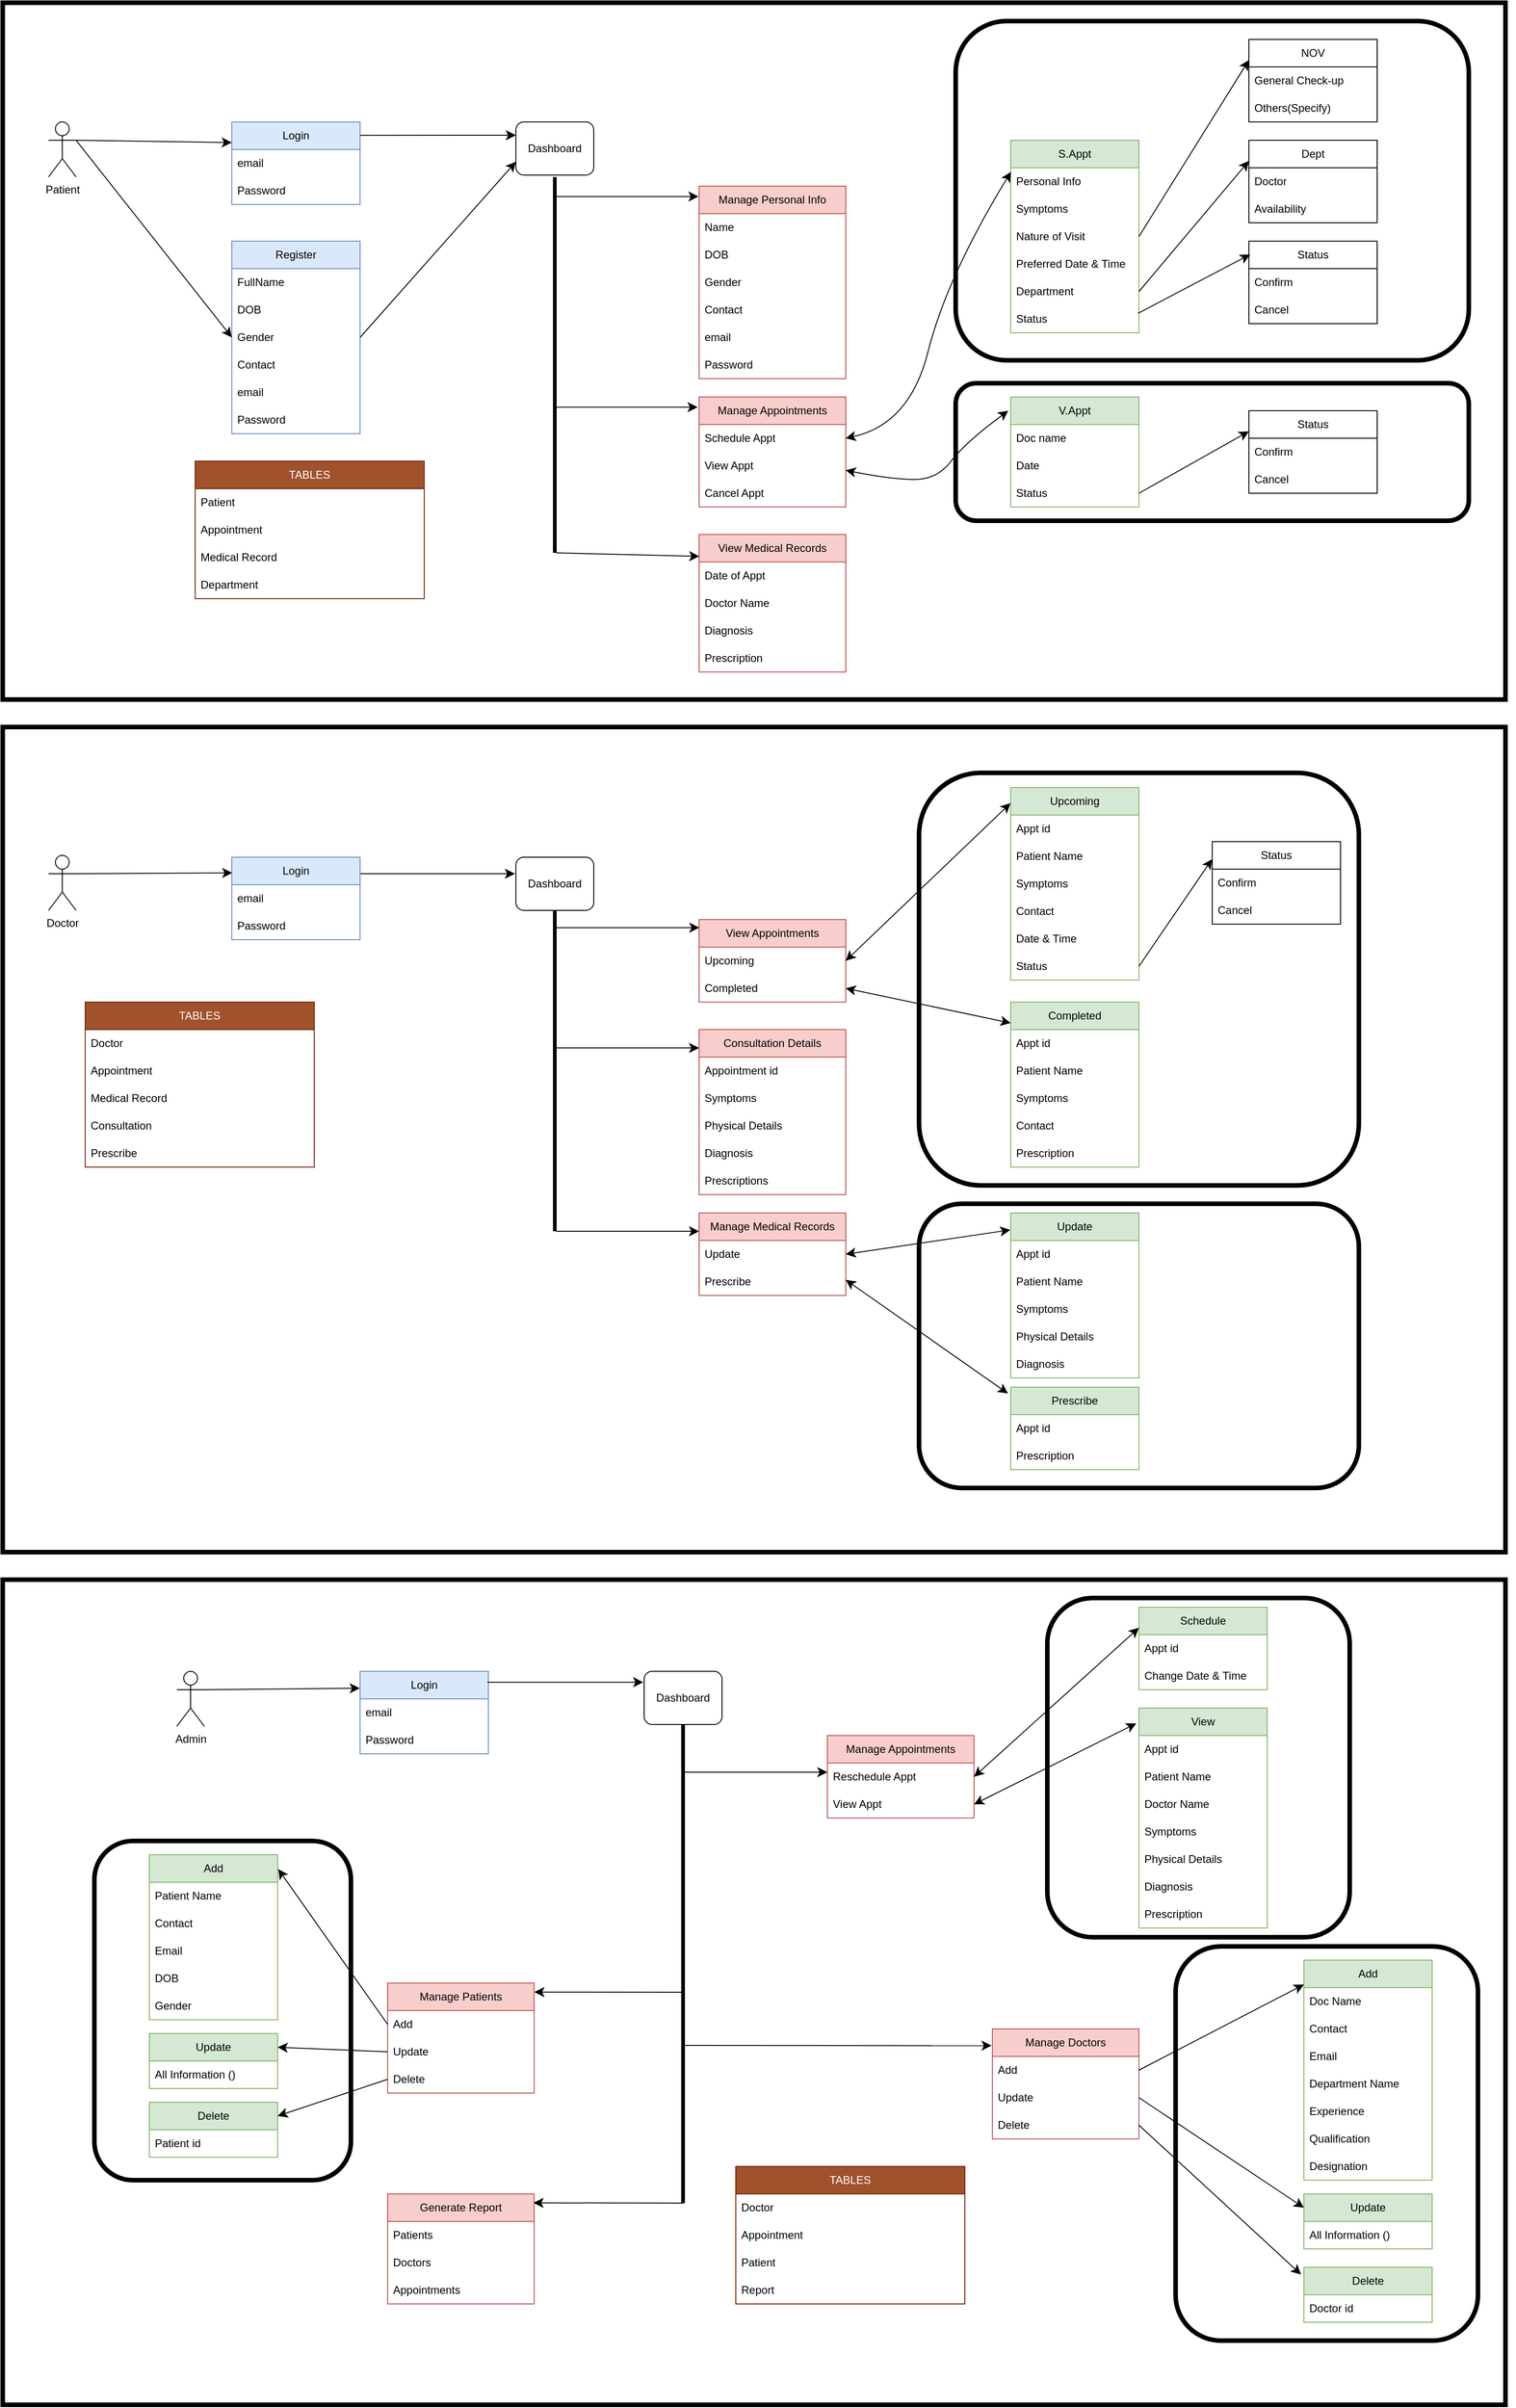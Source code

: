 <mxfile version="26.1.1">
  <diagram name="Page-1" id="yekQlnsRyJYRIXM38nA7">
    <mxGraphModel dx="2950" dy="1753" grid="1" gridSize="10" guides="1" tooltips="1" connect="1" arrows="1" fold="1" page="0" pageScale="1" pageWidth="827" pageHeight="1169" math="0" shadow="0">
      <root>
        <object label="" id="0">
          <mxCell />
        </object>
        <mxCell id="1" parent="0" />
        <mxCell id="bVYxe_pStq7JfoqcZvOK-119" value="" style="rounded=0;whiteSpace=wrap;html=1;fillColor=none;strokeWidth=5;movable=1;resizable=1;rotatable=1;deletable=1;editable=1;locked=0;connectable=1;" vertex="1" parent="1">
          <mxGeometry x="-1160" y="-480" width="1640" height="760" as="geometry" />
        </mxCell>
        <mxCell id="bVYxe_pStq7JfoqcZvOK-103" value="" style="rounded=1;whiteSpace=wrap;html=1;fillColor=none;strokeWidth=5;glass=0;strokeColor=light-dark(#000000,#FF0000);movable=1;resizable=1;rotatable=1;deletable=1;editable=1;locked=0;connectable=1;" vertex="1" parent="1">
          <mxGeometry x="-120" y="-460" width="560" height="370" as="geometry" />
        </mxCell>
        <mxCell id="bVYxe_pStq7JfoqcZvOK-1" value="Patient" style="shape=umlActor;verticalLabelPosition=bottom;verticalAlign=top;html=1;outlineConnect=0;movable=1;resizable=1;rotatable=1;deletable=1;editable=1;locked=0;connectable=1;" vertex="1" parent="1">
          <mxGeometry x="-1110" y="-350" width="30" height="60" as="geometry" />
        </mxCell>
        <mxCell id="bVYxe_pStq7JfoqcZvOK-2" value="Register" style="swimlane;fontStyle=0;childLayout=stackLayout;horizontal=1;startSize=30;horizontalStack=0;resizeParent=1;resizeParentMax=0;resizeLast=0;collapsible=1;marginBottom=0;whiteSpace=wrap;html=1;fillColor=#dae8fc;strokeColor=#6c8ebf;movable=1;resizable=1;rotatable=1;deletable=1;editable=1;locked=0;connectable=1;" vertex="1" parent="1">
          <mxGeometry x="-910" y="-220" width="140" height="210" as="geometry">
            <mxRectangle x="-902" y="-39" width="90" height="30" as="alternateBounds" />
          </mxGeometry>
        </mxCell>
        <mxCell id="bVYxe_pStq7JfoqcZvOK-3" value="FullName" style="text;strokeColor=none;fillColor=none;align=left;verticalAlign=middle;spacingLeft=4;spacingRight=4;overflow=hidden;points=[[0,0.5],[1,0.5]];portConstraint=eastwest;rotatable=1;whiteSpace=wrap;html=1;movable=1;resizable=1;deletable=1;editable=1;locked=0;connectable=1;" vertex="1" parent="bVYxe_pStq7JfoqcZvOK-2">
          <mxGeometry y="30" width="140" height="30" as="geometry" />
        </mxCell>
        <mxCell id="bVYxe_pStq7JfoqcZvOK-4" value="DOB" style="text;strokeColor=none;fillColor=none;align=left;verticalAlign=middle;spacingLeft=4;spacingRight=4;overflow=hidden;points=[[0,0.5],[1,0.5]];portConstraint=eastwest;rotatable=1;whiteSpace=wrap;html=1;movable=1;resizable=1;deletable=1;editable=1;locked=0;connectable=1;" vertex="1" parent="bVYxe_pStq7JfoqcZvOK-2">
          <mxGeometry y="60" width="140" height="30" as="geometry" />
        </mxCell>
        <mxCell id="bVYxe_pStq7JfoqcZvOK-5" value="Gender" style="text;strokeColor=none;fillColor=none;align=left;verticalAlign=middle;spacingLeft=4;spacingRight=4;overflow=hidden;points=[[0,0.5],[1,0.5]];portConstraint=eastwest;rotatable=1;whiteSpace=wrap;html=1;movable=1;resizable=1;deletable=1;editable=1;locked=0;connectable=1;" vertex="1" parent="bVYxe_pStq7JfoqcZvOK-2">
          <mxGeometry y="90" width="140" height="30" as="geometry" />
        </mxCell>
        <mxCell id="bVYxe_pStq7JfoqcZvOK-6" value="Contact" style="text;strokeColor=none;fillColor=none;align=left;verticalAlign=middle;spacingLeft=4;spacingRight=4;overflow=hidden;points=[[0,0.5],[1,0.5]];portConstraint=eastwest;rotatable=1;whiteSpace=wrap;html=1;movable=1;resizable=1;deletable=1;editable=1;locked=0;connectable=1;" vertex="1" parent="bVYxe_pStq7JfoqcZvOK-2">
          <mxGeometry y="120" width="140" height="30" as="geometry" />
        </mxCell>
        <mxCell id="bVYxe_pStq7JfoqcZvOK-7" value="email" style="text;strokeColor=none;fillColor=none;align=left;verticalAlign=middle;spacingLeft=4;spacingRight=4;overflow=hidden;points=[[0,0.5],[1,0.5]];portConstraint=eastwest;rotatable=1;whiteSpace=wrap;html=1;movable=1;resizable=1;deletable=1;editable=1;locked=0;connectable=1;" vertex="1" parent="bVYxe_pStq7JfoqcZvOK-2">
          <mxGeometry y="150" width="140" height="30" as="geometry" />
        </mxCell>
        <mxCell id="bVYxe_pStq7JfoqcZvOK-8" value="Password" style="text;strokeColor=none;fillColor=none;align=left;verticalAlign=middle;spacingLeft=4;spacingRight=4;overflow=hidden;points=[[0,0.5],[1,0.5]];portConstraint=eastwest;rotatable=1;whiteSpace=wrap;html=1;movable=1;resizable=1;deletable=1;editable=1;locked=0;connectable=1;" vertex="1" parent="bVYxe_pStq7JfoqcZvOK-2">
          <mxGeometry y="180" width="140" height="30" as="geometry" />
        </mxCell>
        <mxCell id="bVYxe_pStq7JfoqcZvOK-9" value="" style="endArrow=classic;html=1;rounded=0;fontSize=12;startSize=8;endSize=8;curved=1;entryX=0;entryY=0.5;entryDx=0;entryDy=0;exitX=1;exitY=0.333;exitDx=0;exitDy=0;exitPerimeter=0;movable=1;resizable=1;rotatable=1;deletable=1;editable=1;locked=0;connectable=1;" edge="1" parent="1" source="bVYxe_pStq7JfoqcZvOK-1" target="bVYxe_pStq7JfoqcZvOK-2">
          <mxGeometry width="50" height="50" relative="1" as="geometry">
            <mxPoint x="-585" y="-134" as="sourcePoint" />
            <mxPoint x="-375" y="-104" as="targetPoint" />
          </mxGeometry>
        </mxCell>
        <mxCell id="bVYxe_pStq7JfoqcZvOK-10" value="" style="endArrow=classic;html=1;rounded=0;fontSize=12;startSize=8;endSize=8;curved=1;exitX=1;exitY=0.333;exitDx=0;exitDy=0;exitPerimeter=0;entryX=0;entryY=0.25;entryDx=0;entryDy=0;movable=1;resizable=1;rotatable=1;deletable=1;editable=1;locked=0;connectable=1;" edge="1" parent="1" source="bVYxe_pStq7JfoqcZvOK-1" target="bVYxe_pStq7JfoqcZvOK-11">
          <mxGeometry width="50" height="50" relative="1" as="geometry">
            <mxPoint x="-425" y="-54" as="sourcePoint" />
            <mxPoint x="-515" y="-164" as="targetPoint" />
          </mxGeometry>
        </mxCell>
        <mxCell id="bVYxe_pStq7JfoqcZvOK-11" value="Login" style="swimlane;fontStyle=0;childLayout=stackLayout;horizontal=1;startSize=30;horizontalStack=0;resizeParent=1;resizeParentMax=0;resizeLast=0;collapsible=1;marginBottom=0;whiteSpace=wrap;html=1;fillColor=#dae8fc;strokeColor=#6c8ebf;movable=1;resizable=1;rotatable=1;deletable=1;editable=1;locked=0;connectable=1;" vertex="1" parent="1">
          <mxGeometry x="-910" y="-350" width="140" height="90" as="geometry">
            <mxRectangle x="-910" y="-350" width="90" height="30" as="alternateBounds" />
          </mxGeometry>
        </mxCell>
        <mxCell id="bVYxe_pStq7JfoqcZvOK-12" value="email" style="text;strokeColor=none;fillColor=none;align=left;verticalAlign=middle;spacingLeft=4;spacingRight=4;overflow=hidden;points=[[0,0.5],[1,0.5]];portConstraint=eastwest;rotatable=1;whiteSpace=wrap;html=1;movable=1;resizable=1;deletable=1;editable=1;locked=0;connectable=1;" vertex="1" parent="bVYxe_pStq7JfoqcZvOK-11">
          <mxGeometry y="30" width="140" height="30" as="geometry" />
        </mxCell>
        <mxCell id="bVYxe_pStq7JfoqcZvOK-13" value="Password" style="text;strokeColor=none;fillColor=none;align=left;verticalAlign=middle;spacingLeft=4;spacingRight=4;overflow=hidden;points=[[0,0.5],[1,0.5]];portConstraint=eastwest;rotatable=1;whiteSpace=wrap;html=1;movable=1;resizable=1;deletable=1;editable=1;locked=0;connectable=1;" vertex="1" parent="bVYxe_pStq7JfoqcZvOK-11">
          <mxGeometry y="60" width="140" height="30" as="geometry" />
        </mxCell>
        <mxCell id="bVYxe_pStq7JfoqcZvOK-14" value="" style="endArrow=classic;html=1;rounded=0;fontSize=12;startSize=8;endSize=8;curved=1;exitX=1.001;exitY=0.163;exitDx=0;exitDy=0;entryX=0;entryY=0.25;entryDx=0;entryDy=0;exitPerimeter=0;movable=1;resizable=1;rotatable=1;deletable=1;editable=1;locked=0;connectable=1;" edge="1" parent="1" source="bVYxe_pStq7JfoqcZvOK-11" target="bVYxe_pStq7JfoqcZvOK-16">
          <mxGeometry width="50" height="50" relative="1" as="geometry">
            <mxPoint x="-700" y="-60" as="sourcePoint" />
            <mxPoint x="-650" y="-150" as="targetPoint" />
          </mxGeometry>
        </mxCell>
        <mxCell id="bVYxe_pStq7JfoqcZvOK-104" value="" style="rounded=1;whiteSpace=wrap;html=1;fillColor=none;strokeColor=light-dark(#000000,#FF0000);strokeWidth=5;movable=1;resizable=1;rotatable=1;deletable=1;editable=1;locked=0;connectable=1;" vertex="1" parent="1">
          <mxGeometry x="-120" y="-65" width="560" height="150" as="geometry" />
        </mxCell>
        <mxCell id="bVYxe_pStq7JfoqcZvOK-15" value="" style="endArrow=classic;html=1;rounded=0;fontSize=12;startSize=8;endSize=8;curved=1;exitX=1;exitY=0.5;exitDx=0;exitDy=0;entryX=0;entryY=0.75;entryDx=0;entryDy=0;movable=1;resizable=1;rotatable=1;deletable=1;editable=1;locked=0;connectable=1;" edge="1" parent="1" source="bVYxe_pStq7JfoqcZvOK-5" target="bVYxe_pStq7JfoqcZvOK-16">
          <mxGeometry width="50" height="50" relative="1" as="geometry">
            <mxPoint x="-700" y="-60" as="sourcePoint" />
            <mxPoint x="-650" y="-110" as="targetPoint" />
          </mxGeometry>
        </mxCell>
        <mxCell id="bVYxe_pStq7JfoqcZvOK-16" value="Dashboard" style="rounded=1;whiteSpace=wrap;html=1;fillColor=light-dark(#FFFFFF,#660000);movable=1;resizable=1;rotatable=1;deletable=1;editable=1;locked=0;connectable=1;" vertex="1" parent="1">
          <mxGeometry x="-600" y="-350" width="85" height="58" as="geometry" />
        </mxCell>
        <mxCell id="bVYxe_pStq7JfoqcZvOK-20" value="" style="endArrow=classic;html=1;rounded=0;fontSize=12;startSize=8;endSize=8;curved=1;entryX=-0.004;entryY=0.054;entryDx=0;entryDy=0;entryPerimeter=0;movable=1;resizable=1;rotatable=1;deletable=1;editable=1;locked=0;connectable=1;" edge="1" parent="1" source="bVYxe_pStq7JfoqcZvOK-43" target="bVYxe_pStq7JfoqcZvOK-21">
          <mxGeometry width="50" height="50" relative="1" as="geometry">
            <mxPoint x="-552.5" y="-270" as="sourcePoint" />
            <mxPoint x="-440" y="-269" as="targetPoint" />
          </mxGeometry>
        </mxCell>
        <mxCell id="bVYxe_pStq7JfoqcZvOK-21" value="Manage Personal Info" style="swimlane;fontStyle=0;childLayout=stackLayout;horizontal=1;startSize=30;horizontalStack=0;resizeParent=1;resizeParentMax=0;resizeLast=0;collapsible=1;marginBottom=0;whiteSpace=wrap;html=1;fillColor=#f8cecc;strokeColor=#b85450;movable=1;resizable=1;rotatable=1;deletable=1;editable=1;locked=0;connectable=1;" vertex="1" parent="1">
          <mxGeometry x="-400" y="-280" width="160" height="210" as="geometry">
            <mxRectangle x="-440" y="-90" width="160" height="30" as="alternateBounds" />
          </mxGeometry>
        </mxCell>
        <mxCell id="bVYxe_pStq7JfoqcZvOK-22" value="Name" style="text;strokeColor=none;fillColor=none;align=left;verticalAlign=middle;spacingLeft=4;spacingRight=4;overflow=hidden;points=[[0,0.5],[1,0.5]];portConstraint=eastwest;rotatable=1;whiteSpace=wrap;html=1;movable=1;resizable=1;deletable=1;editable=1;locked=0;connectable=1;" vertex="1" parent="bVYxe_pStq7JfoqcZvOK-21">
          <mxGeometry y="30" width="160" height="30" as="geometry" />
        </mxCell>
        <mxCell id="bVYxe_pStq7JfoqcZvOK-23" value="DOB" style="text;strokeColor=none;fillColor=none;align=left;verticalAlign=middle;spacingLeft=4;spacingRight=4;overflow=hidden;points=[[0,0.5],[1,0.5]];portConstraint=eastwest;rotatable=1;whiteSpace=wrap;html=1;movable=1;resizable=1;deletable=1;editable=1;locked=0;connectable=1;" vertex="1" parent="bVYxe_pStq7JfoqcZvOK-21">
          <mxGeometry y="60" width="160" height="30" as="geometry" />
        </mxCell>
        <mxCell id="bVYxe_pStq7JfoqcZvOK-24" value="Gender" style="text;strokeColor=none;fillColor=none;align=left;verticalAlign=middle;spacingLeft=4;spacingRight=4;overflow=hidden;points=[[0,0.5],[1,0.5]];portConstraint=eastwest;rotatable=1;whiteSpace=wrap;html=1;movable=1;resizable=1;deletable=1;editable=1;locked=0;connectable=1;" vertex="1" parent="bVYxe_pStq7JfoqcZvOK-21">
          <mxGeometry y="90" width="160" height="30" as="geometry" />
        </mxCell>
        <mxCell id="bVYxe_pStq7JfoqcZvOK-25" value="Contact" style="text;strokeColor=none;fillColor=none;align=left;verticalAlign=middle;spacingLeft=4;spacingRight=4;overflow=hidden;points=[[0,0.5],[1,0.5]];portConstraint=eastwest;rotatable=1;whiteSpace=wrap;html=1;movable=1;resizable=1;deletable=1;editable=1;locked=0;connectable=1;" vertex="1" parent="bVYxe_pStq7JfoqcZvOK-21">
          <mxGeometry y="120" width="160" height="30" as="geometry" />
        </mxCell>
        <mxCell id="bVYxe_pStq7JfoqcZvOK-26" value="email" style="text;strokeColor=none;fillColor=none;align=left;verticalAlign=middle;spacingLeft=4;spacingRight=4;overflow=hidden;points=[[0,0.5],[1,0.5]];portConstraint=eastwest;rotatable=1;whiteSpace=wrap;html=1;movable=1;resizable=1;deletable=1;editable=1;locked=0;connectable=1;" vertex="1" parent="bVYxe_pStq7JfoqcZvOK-21">
          <mxGeometry y="150" width="160" height="30" as="geometry" />
        </mxCell>
        <mxCell id="bVYxe_pStq7JfoqcZvOK-27" value="Password" style="text;strokeColor=none;fillColor=none;align=left;verticalAlign=middle;spacingLeft=4;spacingRight=4;overflow=hidden;points=[[0,0.5],[1,0.5]];portConstraint=eastwest;rotatable=1;whiteSpace=wrap;html=1;movable=1;resizable=1;deletable=1;editable=1;locked=0;connectable=1;" vertex="1" parent="bVYxe_pStq7JfoqcZvOK-21">
          <mxGeometry y="180" width="160" height="30" as="geometry" />
        </mxCell>
        <mxCell id="bVYxe_pStq7JfoqcZvOK-43" value="" style="line;strokeWidth=4;direction=south;html=1;perimeter=backbonePerimeter;points=[];outlineConnect=0;movable=1;resizable=1;rotatable=1;deletable=1;editable=1;locked=0;connectable=1;" vertex="1" parent="1">
          <mxGeometry x="-562.5" y="-290" width="10" height="410" as="geometry" />
        </mxCell>
        <mxCell id="bVYxe_pStq7JfoqcZvOK-44" value="" style="endArrow=classic;html=1;rounded=0;fontSize=12;startSize=8;endSize=8;curved=1;entryX=-0.01;entryY=0.093;entryDx=0;entryDy=0;entryPerimeter=0;movable=1;resizable=1;rotatable=1;deletable=1;editable=1;locked=0;connectable=1;" edge="1" parent="1" source="bVYxe_pStq7JfoqcZvOK-43" target="bVYxe_pStq7JfoqcZvOK-49">
          <mxGeometry width="50" height="50" relative="1" as="geometry">
            <mxPoint x="-552.503" y="-20" as="sourcePoint" />
            <mxPoint x="-428.67" y="-20" as="targetPoint" />
          </mxGeometry>
        </mxCell>
        <mxCell id="bVYxe_pStq7JfoqcZvOK-49" value="Manage Appointments" style="swimlane;fontStyle=0;childLayout=stackLayout;horizontal=1;startSize=30;horizontalStack=0;resizeParent=1;resizeParentMax=0;resizeLast=0;collapsible=1;marginBottom=0;whiteSpace=wrap;html=1;fillColor=#f8cecc;strokeColor=#b85450;movable=1;resizable=1;rotatable=1;deletable=1;editable=1;locked=0;connectable=1;" vertex="1" parent="1">
          <mxGeometry x="-400" y="-50" width="160" height="120" as="geometry">
            <mxRectangle x="-440" y="141" width="160" height="30" as="alternateBounds" />
          </mxGeometry>
        </mxCell>
        <mxCell id="bVYxe_pStq7JfoqcZvOK-50" value="Schedule Appt" style="text;strokeColor=none;fillColor=none;align=left;verticalAlign=middle;spacingLeft=4;spacingRight=4;overflow=hidden;points=[[0,0.5],[1,0.5]];portConstraint=eastwest;rotatable=1;whiteSpace=wrap;html=1;movable=1;resizable=1;deletable=1;editable=1;locked=0;connectable=1;" vertex="1" parent="bVYxe_pStq7JfoqcZvOK-49">
          <mxGeometry y="30" width="160" height="30" as="geometry" />
        </mxCell>
        <mxCell id="bVYxe_pStq7JfoqcZvOK-51" value="View Appt" style="text;strokeColor=none;fillColor=none;align=left;verticalAlign=middle;spacingLeft=4;spacingRight=4;overflow=hidden;points=[[0,0.5],[1,0.5]];portConstraint=eastwest;rotatable=1;whiteSpace=wrap;html=1;movable=1;resizable=1;deletable=1;editable=1;locked=0;connectable=1;" vertex="1" parent="bVYxe_pStq7JfoqcZvOK-49">
          <mxGeometry y="60" width="160" height="30" as="geometry" />
        </mxCell>
        <mxCell id="bVYxe_pStq7JfoqcZvOK-52" value="Cancel Appt" style="text;strokeColor=none;fillColor=none;align=left;verticalAlign=middle;spacingLeft=4;spacingRight=4;overflow=hidden;points=[[0,0.5],[1,0.5]];portConstraint=eastwest;rotatable=1;whiteSpace=wrap;html=1;movable=1;resizable=1;deletable=1;editable=1;locked=0;connectable=1;" vertex="1" parent="bVYxe_pStq7JfoqcZvOK-49">
          <mxGeometry y="90" width="160" height="30" as="geometry" />
        </mxCell>
        <mxCell id="bVYxe_pStq7JfoqcZvOK-57" value="NOV" style="swimlane;fontStyle=0;childLayout=stackLayout;horizontal=1;startSize=30;horizontalStack=0;resizeParent=1;resizeParentMax=0;resizeLast=0;collapsible=1;marginBottom=0;whiteSpace=wrap;html=1;movable=1;resizable=1;rotatable=1;deletable=1;editable=1;locked=0;connectable=1;" vertex="1" parent="1">
          <mxGeometry x="200" y="-440" width="140" height="90" as="geometry" />
        </mxCell>
        <mxCell id="bVYxe_pStq7JfoqcZvOK-58" value="General Check-up" style="text;strokeColor=none;fillColor=none;align=left;verticalAlign=middle;spacingLeft=4;spacingRight=4;overflow=hidden;points=[[0,0.5],[1,0.5]];portConstraint=eastwest;rotatable=1;whiteSpace=wrap;html=1;movable=1;resizable=1;deletable=1;editable=1;locked=0;connectable=1;" vertex="1" parent="bVYxe_pStq7JfoqcZvOK-57">
          <mxGeometry y="30" width="140" height="30" as="geometry" />
        </mxCell>
        <mxCell id="bVYxe_pStq7JfoqcZvOK-59" value="Others(Specify)" style="text;strokeColor=none;fillColor=none;align=left;verticalAlign=middle;spacingLeft=4;spacingRight=4;overflow=hidden;points=[[0,0.5],[1,0.5]];portConstraint=eastwest;rotatable=1;whiteSpace=wrap;html=1;movable=1;resizable=1;deletable=1;editable=1;locked=0;connectable=1;" vertex="1" parent="bVYxe_pStq7JfoqcZvOK-57">
          <mxGeometry y="60" width="140" height="30" as="geometry" />
        </mxCell>
        <mxCell id="bVYxe_pStq7JfoqcZvOK-66" value="S.Appt" style="swimlane;fontStyle=0;childLayout=stackLayout;horizontal=1;startSize=30;horizontalStack=0;resizeParent=1;resizeParentMax=0;resizeLast=0;collapsible=1;marginBottom=0;whiteSpace=wrap;html=1;fillColor=#d5e8d4;strokeColor=#82b366;movable=1;resizable=1;rotatable=1;deletable=1;editable=1;locked=0;connectable=1;" vertex="1" parent="1">
          <mxGeometry x="-60" y="-330" width="140" height="210" as="geometry" />
        </mxCell>
        <mxCell id="bVYxe_pStq7JfoqcZvOK-67" value="Personal Info" style="text;strokeColor=none;fillColor=none;align=left;verticalAlign=middle;spacingLeft=4;spacingRight=4;overflow=hidden;points=[[0,0.5],[1,0.5]];portConstraint=eastwest;rotatable=1;whiteSpace=wrap;html=1;movable=1;resizable=1;deletable=1;editable=1;locked=0;connectable=1;" vertex="1" parent="bVYxe_pStq7JfoqcZvOK-66">
          <mxGeometry y="30" width="140" height="30" as="geometry" />
        </mxCell>
        <mxCell id="bVYxe_pStq7JfoqcZvOK-68" value="Symptoms" style="text;strokeColor=none;fillColor=none;align=left;verticalAlign=middle;spacingLeft=4;spacingRight=4;overflow=hidden;points=[[0,0.5],[1,0.5]];portConstraint=eastwest;rotatable=1;whiteSpace=wrap;html=1;movable=1;resizable=1;deletable=1;editable=1;locked=0;connectable=1;" vertex="1" parent="bVYxe_pStq7JfoqcZvOK-66">
          <mxGeometry y="60" width="140" height="30" as="geometry" />
        </mxCell>
        <mxCell id="bVYxe_pStq7JfoqcZvOK-69" value="Nature of Visit" style="text;strokeColor=none;fillColor=none;align=left;verticalAlign=middle;spacingLeft=4;spacingRight=4;overflow=hidden;points=[[0,0.5],[1,0.5]];portConstraint=eastwest;rotatable=1;whiteSpace=wrap;html=1;movable=1;resizable=1;deletable=1;editable=1;locked=0;connectable=1;" vertex="1" parent="bVYxe_pStq7JfoqcZvOK-66">
          <mxGeometry y="90" width="140" height="30" as="geometry" />
        </mxCell>
        <mxCell id="bVYxe_pStq7JfoqcZvOK-75" value="Preferred Date &amp;amp; Time" style="text;strokeColor=none;fillColor=none;align=left;verticalAlign=middle;spacingLeft=4;spacingRight=4;overflow=hidden;points=[[0,0.5],[1,0.5]];portConstraint=eastwest;rotatable=1;whiteSpace=wrap;html=1;movable=1;resizable=1;deletable=1;editable=1;locked=0;connectable=1;" vertex="1" parent="bVYxe_pStq7JfoqcZvOK-66">
          <mxGeometry y="120" width="140" height="30" as="geometry" />
        </mxCell>
        <mxCell id="bVYxe_pStq7JfoqcZvOK-76" value="Department" style="text;strokeColor=none;fillColor=none;align=left;verticalAlign=middle;spacingLeft=4;spacingRight=4;overflow=hidden;points=[[0,0.5],[1,0.5]];portConstraint=eastwest;rotatable=1;whiteSpace=wrap;html=1;movable=1;resizable=1;deletable=1;editable=1;locked=0;connectable=1;" vertex="1" parent="bVYxe_pStq7JfoqcZvOK-66">
          <mxGeometry y="150" width="140" height="30" as="geometry" />
        </mxCell>
        <mxCell id="bVYxe_pStq7JfoqcZvOK-84" value="Status" style="text;strokeColor=none;fillColor=none;align=left;verticalAlign=middle;spacingLeft=4;spacingRight=4;overflow=hidden;points=[[0,0.5],[1,0.5]];portConstraint=eastwest;rotatable=1;whiteSpace=wrap;html=1;movable=1;resizable=1;deletable=1;editable=1;locked=0;connectable=1;" vertex="1" parent="bVYxe_pStq7JfoqcZvOK-66">
          <mxGeometry y="180" width="140" height="30" as="geometry" />
        </mxCell>
        <mxCell id="bVYxe_pStq7JfoqcZvOK-73" value="" style="endArrow=classic;startArrow=classic;html=1;rounded=0;fontSize=12;startSize=8;endSize=8;curved=1;entryX=0.002;entryY=0.164;entryDx=0;entryDy=0;entryPerimeter=0;exitX=1;exitY=0.5;exitDx=0;exitDy=0;movable=1;resizable=1;rotatable=1;deletable=1;editable=1;locked=0;connectable=1;" edge="1" parent="1" source="bVYxe_pStq7JfoqcZvOK-50" target="bVYxe_pStq7JfoqcZvOK-66">
          <mxGeometry width="50" height="50" relative="1" as="geometry">
            <mxPoint x="-310" as="sourcePoint" />
            <mxPoint x="-260" y="-50" as="targetPoint" />
            <Array as="points">
              <mxPoint x="-170" y="-20" />
              <mxPoint x="-130" y="-180" />
            </Array>
          </mxGeometry>
        </mxCell>
        <mxCell id="bVYxe_pStq7JfoqcZvOK-79" value="Dept" style="swimlane;fontStyle=0;childLayout=stackLayout;horizontal=1;startSize=30;horizontalStack=0;resizeParent=1;resizeParentMax=0;resizeLast=0;collapsible=1;marginBottom=0;whiteSpace=wrap;html=1;movable=1;resizable=1;rotatable=1;deletable=1;editable=1;locked=0;connectable=1;" vertex="1" parent="1">
          <mxGeometry x="200" y="-330" width="140" height="90" as="geometry" />
        </mxCell>
        <mxCell id="bVYxe_pStq7JfoqcZvOK-80" value="Doctor" style="text;strokeColor=none;fillColor=none;align=left;verticalAlign=middle;spacingLeft=4;spacingRight=4;overflow=hidden;points=[[0,0.5],[1,0.5]];portConstraint=eastwest;rotatable=1;whiteSpace=wrap;html=1;movable=1;resizable=1;deletable=1;editable=1;locked=0;connectable=1;" vertex="1" parent="bVYxe_pStq7JfoqcZvOK-79">
          <mxGeometry y="30" width="140" height="30" as="geometry" />
        </mxCell>
        <mxCell id="bVYxe_pStq7JfoqcZvOK-81" value="Availability" style="text;strokeColor=none;fillColor=none;align=left;verticalAlign=middle;spacingLeft=4;spacingRight=4;overflow=hidden;points=[[0,0.5],[1,0.5]];portConstraint=eastwest;rotatable=1;whiteSpace=wrap;html=1;movable=1;resizable=1;deletable=1;editable=1;locked=0;connectable=1;" vertex="1" parent="bVYxe_pStq7JfoqcZvOK-79">
          <mxGeometry y="60" width="140" height="30" as="geometry" />
        </mxCell>
        <mxCell id="bVYxe_pStq7JfoqcZvOK-83" value="" style="endArrow=classic;startArrow=classic;html=1;rounded=0;fontSize=12;startSize=8;endSize=8;curved=1;exitX=1;exitY=0.5;exitDx=0;exitDy=0;entryX=-0.019;entryY=0.125;entryDx=0;entryDy=0;entryPerimeter=0;movable=1;resizable=1;rotatable=1;deletable=1;editable=1;locked=0;connectable=1;" edge="1" parent="1" target="bVYxe_pStq7JfoqcZvOK-85">
          <mxGeometry width="50" height="50" relative="1" as="geometry">
            <mxPoint x="-240" y="30.0" as="sourcePoint" />
            <mxPoint x="-70" y="10" as="targetPoint" />
            <Array as="points">
              <mxPoint x="-190" y="40" />
              <mxPoint x="-140" y="40" />
              <mxPoint x="-110" />
            </Array>
          </mxGeometry>
        </mxCell>
        <mxCell id="bVYxe_pStq7JfoqcZvOK-85" value="V.Appt" style="swimlane;fontStyle=0;childLayout=stackLayout;horizontal=1;startSize=30;horizontalStack=0;resizeParent=1;resizeParentMax=0;resizeLast=0;collapsible=1;marginBottom=0;whiteSpace=wrap;html=1;fillColor=#d5e8d4;strokeColor=#82b366;movable=1;resizable=1;rotatable=1;deletable=1;editable=1;locked=0;connectable=1;" vertex="1" parent="1">
          <mxGeometry x="-60" y="-50" width="140" height="120" as="geometry" />
        </mxCell>
        <mxCell id="bVYxe_pStq7JfoqcZvOK-86" value="Doc name" style="text;strokeColor=none;fillColor=none;align=left;verticalAlign=middle;spacingLeft=4;spacingRight=4;overflow=hidden;points=[[0,0.5],[1,0.5]];portConstraint=eastwest;rotatable=1;whiteSpace=wrap;html=1;movable=1;resizable=1;deletable=1;editable=1;locked=0;connectable=1;" vertex="1" parent="bVYxe_pStq7JfoqcZvOK-85">
          <mxGeometry y="30" width="140" height="30" as="geometry" />
        </mxCell>
        <mxCell id="bVYxe_pStq7JfoqcZvOK-87" value="Date" style="text;strokeColor=none;fillColor=none;align=left;verticalAlign=middle;spacingLeft=4;spacingRight=4;overflow=hidden;points=[[0,0.5],[1,0.5]];portConstraint=eastwest;rotatable=1;whiteSpace=wrap;html=1;movable=1;resizable=1;deletable=1;editable=1;locked=0;connectable=1;" vertex="1" parent="bVYxe_pStq7JfoqcZvOK-85">
          <mxGeometry y="60" width="140" height="30" as="geometry" />
        </mxCell>
        <mxCell id="bVYxe_pStq7JfoqcZvOK-88" value="Status" style="text;strokeColor=none;fillColor=none;align=left;verticalAlign=middle;spacingLeft=4;spacingRight=4;overflow=hidden;points=[[0,0.5],[1,0.5]];portConstraint=eastwest;rotatable=1;whiteSpace=wrap;html=1;movable=1;resizable=1;deletable=1;editable=1;locked=0;connectable=1;" vertex="1" parent="bVYxe_pStq7JfoqcZvOK-85">
          <mxGeometry y="90" width="140" height="30" as="geometry" />
        </mxCell>
        <mxCell id="bVYxe_pStq7JfoqcZvOK-89" value="Status" style="swimlane;fontStyle=0;childLayout=stackLayout;horizontal=1;startSize=30;horizontalStack=0;resizeParent=1;resizeParentMax=0;resizeLast=0;collapsible=1;marginBottom=0;whiteSpace=wrap;html=1;movable=1;resizable=1;rotatable=1;deletable=1;editable=1;locked=0;connectable=1;" vertex="1" parent="1">
          <mxGeometry x="200" y="-220" width="140" height="90" as="geometry" />
        </mxCell>
        <mxCell id="bVYxe_pStq7JfoqcZvOK-90" value="Confirm" style="text;strokeColor=none;fillColor=none;align=left;verticalAlign=middle;spacingLeft=4;spacingRight=4;overflow=hidden;points=[[0,0.5],[1,0.5]];portConstraint=eastwest;rotatable=1;whiteSpace=wrap;html=1;movable=1;resizable=1;deletable=1;editable=1;locked=0;connectable=1;" vertex="1" parent="bVYxe_pStq7JfoqcZvOK-89">
          <mxGeometry y="30" width="140" height="30" as="geometry" />
        </mxCell>
        <mxCell id="bVYxe_pStq7JfoqcZvOK-91" value="Cancel" style="text;strokeColor=none;fillColor=none;align=left;verticalAlign=middle;spacingLeft=4;spacingRight=4;overflow=hidden;points=[[0,0.5],[1,0.5]];portConstraint=eastwest;rotatable=1;whiteSpace=wrap;html=1;movable=1;resizable=1;deletable=1;editable=1;locked=0;connectable=1;" vertex="1" parent="bVYxe_pStq7JfoqcZvOK-89">
          <mxGeometry y="60" width="140" height="30" as="geometry" />
        </mxCell>
        <mxCell id="bVYxe_pStq7JfoqcZvOK-96" value="Status" style="swimlane;fontStyle=0;childLayout=stackLayout;horizontal=1;startSize=30;horizontalStack=0;resizeParent=1;resizeParentMax=0;resizeLast=0;collapsible=1;marginBottom=0;whiteSpace=wrap;html=1;movable=1;resizable=1;rotatable=1;deletable=1;editable=1;locked=0;connectable=1;" vertex="1" parent="1">
          <mxGeometry x="200" y="-35" width="140" height="90" as="geometry" />
        </mxCell>
        <mxCell id="bVYxe_pStq7JfoqcZvOK-97" value="Confirm" style="text;strokeColor=none;fillColor=none;align=left;verticalAlign=middle;spacingLeft=4;spacingRight=4;overflow=hidden;points=[[0,0.5],[1,0.5]];portConstraint=eastwest;rotatable=1;whiteSpace=wrap;html=1;movable=1;resizable=1;deletable=1;editable=1;locked=0;connectable=1;" vertex="1" parent="bVYxe_pStq7JfoqcZvOK-96">
          <mxGeometry y="30" width="140" height="30" as="geometry" />
        </mxCell>
        <mxCell id="bVYxe_pStq7JfoqcZvOK-98" value="Cancel" style="text;strokeColor=none;fillColor=none;align=left;verticalAlign=middle;spacingLeft=4;spacingRight=4;overflow=hidden;points=[[0,0.5],[1,0.5]];portConstraint=eastwest;rotatable=1;whiteSpace=wrap;html=1;movable=1;resizable=1;deletable=1;editable=1;locked=0;connectable=1;" vertex="1" parent="bVYxe_pStq7JfoqcZvOK-96">
          <mxGeometry y="60" width="140" height="30" as="geometry" />
        </mxCell>
        <mxCell id="bVYxe_pStq7JfoqcZvOK-99" value="" style="endArrow=classic;html=1;rounded=0;fontSize=12;startSize=8;endSize=8;curved=1;entryX=0;entryY=0.25;entryDx=0;entryDy=0;exitX=1;exitY=0.5;exitDx=0;exitDy=0;movable=1;resizable=1;rotatable=1;deletable=1;editable=1;locked=0;connectable=1;" edge="1" parent="1" source="bVYxe_pStq7JfoqcZvOK-88" target="bVYxe_pStq7JfoqcZvOK-96">
          <mxGeometry width="50" height="50" relative="1" as="geometry">
            <mxPoint x="80" y="80" as="sourcePoint" />
            <mxPoint x="130" y="30" as="targetPoint" />
          </mxGeometry>
        </mxCell>
        <mxCell id="bVYxe_pStq7JfoqcZvOK-100" value="" style="endArrow=classic;html=1;rounded=0;fontSize=12;startSize=8;endSize=8;curved=1;entryX=0;entryY=0.25;entryDx=0;entryDy=0;exitX=1;exitY=0.5;exitDx=0;exitDy=0;movable=1;resizable=1;rotatable=1;deletable=1;editable=1;locked=0;connectable=1;" edge="1" parent="1" source="bVYxe_pStq7JfoqcZvOK-69" target="bVYxe_pStq7JfoqcZvOK-57">
          <mxGeometry width="50" height="50" relative="1" as="geometry">
            <mxPoint x="80" y="-140" as="sourcePoint" />
            <mxPoint x="130" y="-190" as="targetPoint" />
          </mxGeometry>
        </mxCell>
        <mxCell id="bVYxe_pStq7JfoqcZvOK-101" value="" style="endArrow=classic;html=1;rounded=0;fontSize=12;startSize=8;endSize=8;curved=1;entryX=0;entryY=0.25;entryDx=0;entryDy=0;exitX=1;exitY=0.5;exitDx=0;exitDy=0;movable=1;resizable=1;rotatable=1;deletable=1;editable=1;locked=0;connectable=1;" edge="1" parent="1" source="bVYxe_pStq7JfoqcZvOK-76" target="bVYxe_pStq7JfoqcZvOK-79">
          <mxGeometry width="50" height="50" relative="1" as="geometry">
            <mxPoint x="80" y="-83" as="sourcePoint" />
            <mxPoint x="200" y="-260" as="targetPoint" />
          </mxGeometry>
        </mxCell>
        <mxCell id="bVYxe_pStq7JfoqcZvOK-102" value="" style="endArrow=classic;html=1;rounded=0;fontSize=12;startSize=8;endSize=8;curved=1;entryX=0.01;entryY=0.162;entryDx=0;entryDy=0;exitX=0.993;exitY=0.292;exitDx=0;exitDy=0;entryPerimeter=0;exitPerimeter=0;movable=1;resizable=1;rotatable=1;deletable=1;editable=1;locked=0;connectable=1;" edge="1" parent="1" source="bVYxe_pStq7JfoqcZvOK-84" target="bVYxe_pStq7JfoqcZvOK-89">
          <mxGeometry width="50" height="50" relative="1" as="geometry">
            <mxPoint x="80" y="-49" as="sourcePoint" />
            <mxPoint x="200" y="-101" as="targetPoint" />
          </mxGeometry>
        </mxCell>
        <mxCell id="bVYxe_pStq7JfoqcZvOK-105" value="View Medical Records" style="swimlane;fontStyle=0;childLayout=stackLayout;horizontal=1;startSize=30;horizontalStack=0;resizeParent=1;resizeParentMax=0;resizeLast=0;collapsible=1;marginBottom=0;whiteSpace=wrap;html=1;fillColor=#f8cecc;strokeColor=#b85450;movable=1;resizable=1;rotatable=1;deletable=1;editable=1;locked=0;connectable=1;" vertex="1" parent="1">
          <mxGeometry x="-400" y="100" width="160" height="150" as="geometry">
            <mxRectangle x="-440" y="141" width="160" height="30" as="alternateBounds" />
          </mxGeometry>
        </mxCell>
        <mxCell id="bVYxe_pStq7JfoqcZvOK-106" value="Date of Appt" style="text;strokeColor=none;fillColor=none;align=left;verticalAlign=middle;spacingLeft=4;spacingRight=4;overflow=hidden;points=[[0,0.5],[1,0.5]];portConstraint=eastwest;rotatable=1;whiteSpace=wrap;html=1;movable=1;resizable=1;deletable=1;editable=1;locked=0;connectable=1;" vertex="1" parent="bVYxe_pStq7JfoqcZvOK-105">
          <mxGeometry y="30" width="160" height="30" as="geometry" />
        </mxCell>
        <mxCell id="bVYxe_pStq7JfoqcZvOK-108" value="Doctor Name" style="text;strokeColor=none;fillColor=none;align=left;verticalAlign=middle;spacingLeft=4;spacingRight=4;overflow=hidden;points=[[0,0.5],[1,0.5]];portConstraint=eastwest;rotatable=1;whiteSpace=wrap;html=1;movable=1;resizable=1;deletable=1;editable=1;locked=0;connectable=1;" vertex="1" parent="bVYxe_pStq7JfoqcZvOK-105">
          <mxGeometry y="60" width="160" height="30" as="geometry" />
        </mxCell>
        <mxCell id="bVYxe_pStq7JfoqcZvOK-107" value="Diagnosis" style="text;strokeColor=none;fillColor=none;align=left;verticalAlign=middle;spacingLeft=4;spacingRight=4;overflow=hidden;points=[[0,0.5],[1,0.5]];portConstraint=eastwest;rotatable=1;whiteSpace=wrap;html=1;movable=1;resizable=1;deletable=1;editable=1;locked=0;connectable=1;" vertex="1" parent="bVYxe_pStq7JfoqcZvOK-105">
          <mxGeometry y="90" width="160" height="30" as="geometry" />
        </mxCell>
        <mxCell id="bVYxe_pStq7JfoqcZvOK-110" value="Prescription" style="text;strokeColor=none;fillColor=none;align=left;verticalAlign=middle;spacingLeft=4;spacingRight=4;overflow=hidden;points=[[0,0.5],[1,0.5]];portConstraint=eastwest;rotatable=1;whiteSpace=wrap;html=1;movable=1;resizable=1;deletable=1;editable=1;locked=0;connectable=1;" vertex="1" parent="bVYxe_pStq7JfoqcZvOK-105">
          <mxGeometry y="120" width="160" height="30" as="geometry" />
        </mxCell>
        <mxCell id="bVYxe_pStq7JfoqcZvOK-109" value="" style="endArrow=classic;html=1;rounded=0;fontSize=12;startSize=8;endSize=8;curved=1;entryX=0.001;entryY=0.159;entryDx=0;entryDy=0;entryPerimeter=0;movable=1;resizable=1;rotatable=1;deletable=1;editable=1;locked=0;connectable=1;" edge="1" parent="1" source="bVYxe_pStq7JfoqcZvOK-43" target="bVYxe_pStq7JfoqcZvOK-105">
          <mxGeometry width="50" height="50" relative="1" as="geometry">
            <mxPoint x="-555" y="120" as="sourcePoint" />
            <mxPoint x="-400" y="120" as="targetPoint" />
          </mxGeometry>
        </mxCell>
        <mxCell id="bVYxe_pStq7JfoqcZvOK-115" value="TABLES" style="swimlane;fontStyle=0;childLayout=stackLayout;horizontal=1;startSize=30;horizontalStack=0;resizeParent=1;resizeParentMax=0;resizeLast=0;collapsible=1;marginBottom=0;whiteSpace=wrap;html=1;fillColor=#a0522d;fontColor=#ffffff;strokeColor=#6D1F00;movable=1;resizable=1;rotatable=1;deletable=1;editable=1;locked=0;connectable=1;" vertex="1" parent="1">
          <mxGeometry x="-950" y="20" width="250" height="150" as="geometry" />
        </mxCell>
        <mxCell id="bVYxe_pStq7JfoqcZvOK-116" value="Patient" style="text;strokeColor=none;fillColor=none;align=left;verticalAlign=middle;spacingLeft=4;spacingRight=4;overflow=hidden;points=[[0,0.5],[1,0.5]];portConstraint=eastwest;rotatable=1;whiteSpace=wrap;html=1;movable=1;resizable=1;deletable=1;editable=1;locked=0;connectable=1;" vertex="1" parent="bVYxe_pStq7JfoqcZvOK-115">
          <mxGeometry y="30" width="250" height="30" as="geometry" />
        </mxCell>
        <mxCell id="bVYxe_pStq7JfoqcZvOK-117" value="Appointment" style="text;strokeColor=none;fillColor=none;align=left;verticalAlign=middle;spacingLeft=4;spacingRight=4;overflow=hidden;points=[[0,0.5],[1,0.5]];portConstraint=eastwest;rotatable=1;whiteSpace=wrap;html=1;movable=1;resizable=1;deletable=1;editable=1;locked=0;connectable=1;" vertex="1" parent="bVYxe_pStq7JfoqcZvOK-115">
          <mxGeometry y="60" width="250" height="30" as="geometry" />
        </mxCell>
        <mxCell id="bVYxe_pStq7JfoqcZvOK-118" value="Medical Record" style="text;strokeColor=none;fillColor=none;align=left;verticalAlign=middle;spacingLeft=4;spacingRight=4;overflow=hidden;points=[[0,0.5],[1,0.5]];portConstraint=eastwest;rotatable=1;whiteSpace=wrap;html=1;movable=1;resizable=1;deletable=1;editable=1;locked=0;connectable=1;" vertex="1" parent="bVYxe_pStq7JfoqcZvOK-115">
          <mxGeometry y="90" width="250" height="30" as="geometry" />
        </mxCell>
        <mxCell id="bVYxe_pStq7JfoqcZvOK-241" value="Department" style="text;strokeColor=none;fillColor=none;align=left;verticalAlign=middle;spacingLeft=4;spacingRight=4;overflow=hidden;points=[[0,0.5],[1,0.5]];portConstraint=eastwest;rotatable=1;whiteSpace=wrap;html=1;movable=1;resizable=1;deletable=1;editable=1;locked=0;connectable=1;" vertex="1" parent="bVYxe_pStq7JfoqcZvOK-115">
          <mxGeometry y="120" width="250" height="30" as="geometry" />
        </mxCell>
        <mxCell id="bVYxe_pStq7JfoqcZvOK-120" value="" style="rounded=0;whiteSpace=wrap;html=1;fillColor=none;strokeWidth=5;" vertex="1" parent="1">
          <mxGeometry x="-1160" y="310" width="1640" height="900" as="geometry" />
        </mxCell>
        <mxCell id="bVYxe_pStq7JfoqcZvOK-121" value="Doctor" style="shape=umlActor;verticalLabelPosition=bottom;verticalAlign=top;html=1;outlineConnect=0;movable=1;resizable=1;rotatable=1;deletable=1;editable=1;locked=0;connectable=1;" vertex="1" parent="1">
          <mxGeometry x="-1110" y="450" width="30" height="60" as="geometry" />
        </mxCell>
        <mxCell id="bVYxe_pStq7JfoqcZvOK-172" value="" style="rounded=1;whiteSpace=wrap;html=1;fillColor=none;strokeWidth=5;glass=0;strokeColor=light-dark(#000000,#FF0000);movable=1;resizable=1;rotatable=1;deletable=1;editable=1;locked=0;connectable=1;" vertex="1" parent="1">
          <mxGeometry x="-160" y="360" width="480" height="450" as="geometry" />
        </mxCell>
        <mxCell id="bVYxe_pStq7JfoqcZvOK-123" value="" style="endArrow=classic;html=1;rounded=0;fontSize=12;startSize=8;endSize=8;curved=1;exitX=1;exitY=0.333;exitDx=0;exitDy=0;exitPerimeter=0;entryX=0.004;entryY=0.19;entryDx=0;entryDy=0;movable=1;resizable=1;rotatable=1;deletable=1;editable=1;locked=0;connectable=1;entryPerimeter=0;" edge="1" parent="1" source="bVYxe_pStq7JfoqcZvOK-121" target="bVYxe_pStq7JfoqcZvOK-124">
          <mxGeometry width="50" height="50" relative="1" as="geometry">
            <mxPoint x="-1080" y="470" as="sourcePoint" />
            <mxPoint x="-910" y="473" as="targetPoint" />
          </mxGeometry>
        </mxCell>
        <mxCell id="bVYxe_pStq7JfoqcZvOK-124" value="Login" style="swimlane;fontStyle=0;childLayout=stackLayout;horizontal=1;startSize=30;horizontalStack=0;resizeParent=1;resizeParentMax=0;resizeLast=0;collapsible=1;marginBottom=0;whiteSpace=wrap;html=1;fillColor=#dae8fc;strokeColor=#6c8ebf;movable=1;resizable=1;rotatable=1;deletable=1;editable=1;locked=0;connectable=1;" vertex="1" parent="1">
          <mxGeometry x="-910" y="452" width="140" height="90" as="geometry">
            <mxRectangle x="-910" y="-350" width="90" height="30" as="alternateBounds" />
          </mxGeometry>
        </mxCell>
        <mxCell id="bVYxe_pStq7JfoqcZvOK-125" value="email" style="text;strokeColor=none;fillColor=none;align=left;verticalAlign=middle;spacingLeft=4;spacingRight=4;overflow=hidden;points=[[0,0.5],[1,0.5]];portConstraint=eastwest;rotatable=1;whiteSpace=wrap;html=1;movable=1;resizable=1;deletable=1;editable=1;locked=0;connectable=1;" vertex="1" parent="bVYxe_pStq7JfoqcZvOK-124">
          <mxGeometry y="30" width="140" height="30" as="geometry" />
        </mxCell>
        <mxCell id="bVYxe_pStq7JfoqcZvOK-126" value="Password" style="text;strokeColor=none;fillColor=none;align=left;verticalAlign=middle;spacingLeft=4;spacingRight=4;overflow=hidden;points=[[0,0.5],[1,0.5]];portConstraint=eastwest;rotatable=1;whiteSpace=wrap;html=1;movable=1;resizable=1;deletable=1;editable=1;locked=0;connectable=1;" vertex="1" parent="bVYxe_pStq7JfoqcZvOK-124">
          <mxGeometry y="60" width="140" height="30" as="geometry" />
        </mxCell>
        <mxCell id="bVYxe_pStq7JfoqcZvOK-127" value="" style="endArrow=classic;html=1;rounded=0;fontSize=12;startSize=8;endSize=8;curved=1;exitX=1.003;exitY=0.2;exitDx=0;exitDy=0;movable=1;resizable=1;rotatable=1;deletable=1;editable=1;locked=0;connectable=1;exitPerimeter=0;" edge="1" parent="1" source="bVYxe_pStq7JfoqcZvOK-124">
          <mxGeometry width="50" height="50" relative="1" as="geometry">
            <mxPoint x="-770" y="470" as="sourcePoint" />
            <mxPoint x="-601" y="470" as="targetPoint" />
          </mxGeometry>
        </mxCell>
        <mxCell id="bVYxe_pStq7JfoqcZvOK-128" value="Dashboard" style="rounded=1;whiteSpace=wrap;html=1;fillColor=light-dark(#FFFFFF,#660000);movable=1;resizable=1;rotatable=1;deletable=1;editable=1;locked=0;connectable=1;" vertex="1" parent="1">
          <mxGeometry x="-600" y="452" width="85" height="58" as="geometry" />
        </mxCell>
        <mxCell id="bVYxe_pStq7JfoqcZvOK-129" value="" style="line;strokeWidth=4;direction=south;html=1;perimeter=backbonePerimeter;points=[];outlineConnect=0;movable=1;resizable=1;rotatable=1;deletable=1;editable=1;locked=0;connectable=1;" vertex="1" parent="1">
          <mxGeometry x="-562.5" y="510" width="10" height="350" as="geometry" />
        </mxCell>
        <mxCell id="bVYxe_pStq7JfoqcZvOK-130" value="" style="endArrow=classic;html=1;rounded=0;fontSize=12;startSize=8;endSize=8;curved=1;entryX=0.002;entryY=0.098;entryDx=0;entryDy=0;entryPerimeter=0;movable=1;resizable=1;rotatable=1;deletable=1;editable=1;locked=0;connectable=1;" edge="1" parent="1" source="bVYxe_pStq7JfoqcZvOK-129" target="bVYxe_pStq7JfoqcZvOK-132">
          <mxGeometry width="50" height="50" relative="1" as="geometry">
            <mxPoint x="-556" y="540" as="sourcePoint" />
            <mxPoint x="-400" y="540" as="targetPoint" />
          </mxGeometry>
        </mxCell>
        <mxCell id="bVYxe_pStq7JfoqcZvOK-132" value="View Appointments" style="swimlane;fontStyle=0;childLayout=stackLayout;horizontal=1;startSize=30;horizontalStack=0;resizeParent=1;resizeParentMax=0;resizeLast=0;collapsible=1;marginBottom=0;whiteSpace=wrap;html=1;fillColor=#f8cecc;strokeColor=#b85450;movable=1;resizable=1;rotatable=1;deletable=1;editable=1;locked=0;connectable=1;" vertex="1" parent="1">
          <mxGeometry x="-400" y="520" width="160" height="90" as="geometry">
            <mxRectangle x="-440" y="-90" width="160" height="30" as="alternateBounds" />
          </mxGeometry>
        </mxCell>
        <mxCell id="bVYxe_pStq7JfoqcZvOK-133" value="Upcoming" style="text;strokeColor=none;fillColor=none;align=left;verticalAlign=middle;spacingLeft=4;spacingRight=4;overflow=hidden;points=[[0,0.5],[1,0.5]];portConstraint=eastwest;rotatable=1;whiteSpace=wrap;html=1;movable=1;resizable=1;deletable=1;editable=1;locked=0;connectable=1;" vertex="1" parent="bVYxe_pStq7JfoqcZvOK-132">
          <mxGeometry y="30" width="160" height="30" as="geometry" />
        </mxCell>
        <mxCell id="bVYxe_pStq7JfoqcZvOK-134" value="Completed" style="text;strokeColor=none;fillColor=none;align=left;verticalAlign=middle;spacingLeft=4;spacingRight=4;overflow=hidden;points=[[0,0.5],[1,0.5]];portConstraint=eastwest;rotatable=1;whiteSpace=wrap;html=1;movable=1;resizable=1;deletable=1;editable=1;locked=0;connectable=1;" vertex="1" parent="bVYxe_pStq7JfoqcZvOK-132">
          <mxGeometry y="60" width="160" height="30" as="geometry" />
        </mxCell>
        <mxCell id="bVYxe_pStq7JfoqcZvOK-142" value="Upcoming" style="swimlane;fontStyle=0;childLayout=stackLayout;horizontal=1;startSize=30;horizontalStack=0;resizeParent=1;resizeParentMax=0;resizeLast=0;collapsible=1;marginBottom=0;whiteSpace=wrap;html=1;fillColor=#d5e8d4;strokeColor=#82b366;movable=1;resizable=1;rotatable=1;deletable=1;editable=1;locked=0;connectable=1;" vertex="1" parent="1">
          <mxGeometry x="-60" y="376" width="140" height="210" as="geometry" />
        </mxCell>
        <mxCell id="bVYxe_pStq7JfoqcZvOK-187" value="Appt id" style="text;strokeColor=none;fillColor=none;align=left;verticalAlign=middle;spacingLeft=4;spacingRight=4;overflow=hidden;points=[[0,0.5],[1,0.5]];portConstraint=eastwest;rotatable=1;whiteSpace=wrap;html=1;movable=1;resizable=1;deletable=1;editable=1;locked=0;connectable=1;" vertex="1" parent="bVYxe_pStq7JfoqcZvOK-142">
          <mxGeometry y="30" width="140" height="30" as="geometry" />
        </mxCell>
        <mxCell id="bVYxe_pStq7JfoqcZvOK-143" value="Patient Name" style="text;strokeColor=none;fillColor=none;align=left;verticalAlign=middle;spacingLeft=4;spacingRight=4;overflow=hidden;points=[[0,0.5],[1,0.5]];portConstraint=eastwest;rotatable=1;whiteSpace=wrap;html=1;movable=1;resizable=1;deletable=1;editable=1;locked=0;connectable=1;" vertex="1" parent="bVYxe_pStq7JfoqcZvOK-142">
          <mxGeometry y="60" width="140" height="30" as="geometry" />
        </mxCell>
        <mxCell id="bVYxe_pStq7JfoqcZvOK-144" value="Symptoms" style="text;strokeColor=none;fillColor=none;align=left;verticalAlign=middle;spacingLeft=4;spacingRight=4;overflow=hidden;points=[[0,0.5],[1,0.5]];portConstraint=eastwest;rotatable=1;whiteSpace=wrap;html=1;movable=1;resizable=1;deletable=1;editable=1;locked=0;connectable=1;" vertex="1" parent="bVYxe_pStq7JfoqcZvOK-142">
          <mxGeometry y="90" width="140" height="30" as="geometry" />
        </mxCell>
        <mxCell id="bVYxe_pStq7JfoqcZvOK-145" value="Contact" style="text;strokeColor=none;fillColor=none;align=left;verticalAlign=middle;spacingLeft=4;spacingRight=4;overflow=hidden;points=[[0,0.5],[1,0.5]];portConstraint=eastwest;rotatable=1;whiteSpace=wrap;html=1;movable=1;resizable=1;deletable=1;editable=1;locked=0;connectable=1;" vertex="1" parent="bVYxe_pStq7JfoqcZvOK-142">
          <mxGeometry y="120" width="140" height="30" as="geometry" />
        </mxCell>
        <mxCell id="bVYxe_pStq7JfoqcZvOK-146" value="Date &amp;amp; Time" style="text;strokeColor=none;fillColor=none;align=left;verticalAlign=middle;spacingLeft=4;spacingRight=4;overflow=hidden;points=[[0,0.5],[1,0.5]];portConstraint=eastwest;rotatable=1;whiteSpace=wrap;html=1;movable=1;resizable=1;deletable=1;editable=1;locked=0;connectable=1;" vertex="1" parent="bVYxe_pStq7JfoqcZvOK-142">
          <mxGeometry y="150" width="140" height="30" as="geometry" />
        </mxCell>
        <mxCell id="bVYxe_pStq7JfoqcZvOK-148" value="Status" style="text;strokeColor=none;fillColor=none;align=left;verticalAlign=middle;spacingLeft=4;spacingRight=4;overflow=hidden;points=[[0,0.5],[1,0.5]];portConstraint=eastwest;rotatable=1;whiteSpace=wrap;html=1;movable=1;resizable=1;deletable=1;editable=1;locked=0;connectable=1;" vertex="1" parent="bVYxe_pStq7JfoqcZvOK-142">
          <mxGeometry y="180" width="140" height="30" as="geometry" />
        </mxCell>
        <mxCell id="bVYxe_pStq7JfoqcZvOK-152" value="Completed" style="swimlane;fontStyle=0;childLayout=stackLayout;horizontal=1;startSize=30;horizontalStack=0;resizeParent=1;resizeParentMax=0;resizeLast=0;collapsible=1;marginBottom=0;whiteSpace=wrap;html=1;fillColor=#d5e8d4;strokeColor=#82b366;movable=1;resizable=1;rotatable=1;deletable=1;editable=1;locked=0;connectable=1;" vertex="1" parent="1">
          <mxGeometry x="-60" y="610" width="140" height="180" as="geometry" />
        </mxCell>
        <mxCell id="bVYxe_pStq7JfoqcZvOK-186" value="Appt id" style="text;strokeColor=none;fillColor=none;align=left;verticalAlign=middle;spacingLeft=4;spacingRight=4;overflow=hidden;points=[[0,0.5],[1,0.5]];portConstraint=eastwest;rotatable=1;whiteSpace=wrap;html=1;movable=1;resizable=1;deletable=1;editable=1;locked=0;connectable=1;" vertex="1" parent="bVYxe_pStq7JfoqcZvOK-152">
          <mxGeometry y="30" width="140" height="30" as="geometry" />
        </mxCell>
        <mxCell id="bVYxe_pStq7JfoqcZvOK-153" value="Patient Name" style="text;strokeColor=none;fillColor=none;align=left;verticalAlign=middle;spacingLeft=4;spacingRight=4;overflow=hidden;points=[[0,0.5],[1,0.5]];portConstraint=eastwest;rotatable=1;whiteSpace=wrap;html=1;movable=1;resizable=1;deletable=1;editable=1;locked=0;connectable=1;" vertex="1" parent="bVYxe_pStq7JfoqcZvOK-152">
          <mxGeometry y="60" width="140" height="30" as="geometry" />
        </mxCell>
        <mxCell id="bVYxe_pStq7JfoqcZvOK-154" value="Symptoms" style="text;strokeColor=none;fillColor=none;align=left;verticalAlign=middle;spacingLeft=4;spacingRight=4;overflow=hidden;points=[[0,0.5],[1,0.5]];portConstraint=eastwest;rotatable=1;whiteSpace=wrap;html=1;movable=1;resizable=1;deletable=1;editable=1;locked=0;connectable=1;" vertex="1" parent="bVYxe_pStq7JfoqcZvOK-152">
          <mxGeometry y="90" width="140" height="30" as="geometry" />
        </mxCell>
        <mxCell id="bVYxe_pStq7JfoqcZvOK-155" value="Contact" style="text;strokeColor=none;fillColor=none;align=left;verticalAlign=middle;spacingLeft=4;spacingRight=4;overflow=hidden;points=[[0,0.5],[1,0.5]];portConstraint=eastwest;rotatable=1;whiteSpace=wrap;html=1;movable=1;resizable=1;deletable=1;editable=1;locked=0;connectable=1;" vertex="1" parent="bVYxe_pStq7JfoqcZvOK-152">
          <mxGeometry y="120" width="140" height="30" as="geometry" />
        </mxCell>
        <mxCell id="bVYxe_pStq7JfoqcZvOK-157" value="Prescription" style="text;strokeColor=none;fillColor=none;align=left;verticalAlign=middle;spacingLeft=4;spacingRight=4;overflow=hidden;points=[[0,0.5],[1,0.5]];portConstraint=eastwest;rotatable=1;whiteSpace=wrap;html=1;movable=1;resizable=1;deletable=1;editable=1;locked=0;connectable=1;" vertex="1" parent="bVYxe_pStq7JfoqcZvOK-152">
          <mxGeometry y="150" width="140" height="30" as="geometry" />
        </mxCell>
        <mxCell id="bVYxe_pStq7JfoqcZvOK-159" value="Status" style="swimlane;fontStyle=0;childLayout=stackLayout;horizontal=1;startSize=30;horizontalStack=0;resizeParent=1;resizeParentMax=0;resizeLast=0;collapsible=1;marginBottom=0;whiteSpace=wrap;html=1;movable=1;resizable=1;rotatable=1;deletable=1;editable=1;locked=0;connectable=1;" vertex="1" parent="1">
          <mxGeometry x="160" y="435" width="140" height="90" as="geometry" />
        </mxCell>
        <mxCell id="bVYxe_pStq7JfoqcZvOK-160" value="Confirm" style="text;strokeColor=none;fillColor=none;align=left;verticalAlign=middle;spacingLeft=4;spacingRight=4;overflow=hidden;points=[[0,0.5],[1,0.5]];portConstraint=eastwest;rotatable=1;whiteSpace=wrap;html=1;movable=1;resizable=1;deletable=1;editable=1;locked=0;connectable=1;" vertex="1" parent="bVYxe_pStq7JfoqcZvOK-159">
          <mxGeometry y="30" width="140" height="30" as="geometry" />
        </mxCell>
        <mxCell id="bVYxe_pStq7JfoqcZvOK-161" value="Cancel" style="text;strokeColor=none;fillColor=none;align=left;verticalAlign=middle;spacingLeft=4;spacingRight=4;overflow=hidden;points=[[0,0.5],[1,0.5]];portConstraint=eastwest;rotatable=1;whiteSpace=wrap;html=1;movable=1;resizable=1;deletable=1;editable=1;locked=0;connectable=1;" vertex="1" parent="bVYxe_pStq7JfoqcZvOK-159">
          <mxGeometry y="60" width="140" height="30" as="geometry" />
        </mxCell>
        <mxCell id="bVYxe_pStq7JfoqcZvOK-162" value="" style="endArrow=classic;html=1;rounded=0;fontSize=12;startSize=8;endSize=8;curved=1;exitX=1;exitY=0.5;exitDx=0;exitDy=0;entryX=-0.001;entryY=0.212;entryDx=0;entryDy=0;entryPerimeter=0;" edge="1" parent="1" source="bVYxe_pStq7JfoqcZvOK-148" target="bVYxe_pStq7JfoqcZvOK-159">
          <mxGeometry width="50" height="50" relative="1" as="geometry">
            <mxPoint x="340" y="550" as="sourcePoint" />
            <mxPoint x="390" y="500" as="targetPoint" />
          </mxGeometry>
        </mxCell>
        <mxCell id="bVYxe_pStq7JfoqcZvOK-163" value="" style="endArrow=classic;html=1;rounded=0;fontSize=12;startSize=8;endSize=8;curved=1;entryX=0.002;entryY=0.098;entryDx=0;entryDy=0;entryPerimeter=0;movable=1;resizable=1;rotatable=1;deletable=1;editable=1;locked=0;connectable=1;" edge="1" parent="1">
          <mxGeometry width="50" height="50" relative="1" as="geometry">
            <mxPoint x="-556" y="660" as="sourcePoint" />
            <mxPoint x="-400" y="660" as="targetPoint" />
          </mxGeometry>
        </mxCell>
        <mxCell id="bVYxe_pStq7JfoqcZvOK-164" value="Consultation Details" style="swimlane;fontStyle=0;childLayout=stackLayout;horizontal=1;startSize=30;horizontalStack=0;resizeParent=1;resizeParentMax=0;resizeLast=0;collapsible=1;marginBottom=0;whiteSpace=wrap;html=1;fillColor=#f8cecc;strokeColor=#b85450;movable=1;resizable=1;rotatable=1;deletable=1;editable=1;locked=0;connectable=1;" vertex="1" parent="1">
          <mxGeometry x="-400" y="640" width="160" height="180" as="geometry">
            <mxRectangle x="-440" y="-90" width="160" height="30" as="alternateBounds" />
          </mxGeometry>
        </mxCell>
        <mxCell id="bVYxe_pStq7JfoqcZvOK-165" value="Appointment id" style="text;strokeColor=none;fillColor=none;align=left;verticalAlign=middle;spacingLeft=4;spacingRight=4;overflow=hidden;points=[[0,0.5],[1,0.5]];portConstraint=eastwest;rotatable=1;whiteSpace=wrap;html=1;movable=1;resizable=1;deletable=1;editable=1;locked=0;connectable=1;" vertex="1" parent="bVYxe_pStq7JfoqcZvOK-164">
          <mxGeometry y="30" width="160" height="30" as="geometry" />
        </mxCell>
        <mxCell id="bVYxe_pStq7JfoqcZvOK-166" value="Symptoms" style="text;strokeColor=none;fillColor=none;align=left;verticalAlign=middle;spacingLeft=4;spacingRight=4;overflow=hidden;points=[[0,0.5],[1,0.5]];portConstraint=eastwest;rotatable=1;whiteSpace=wrap;html=1;movable=1;resizable=1;deletable=1;editable=1;locked=0;connectable=1;" vertex="1" parent="bVYxe_pStq7JfoqcZvOK-164">
          <mxGeometry y="60" width="160" height="30" as="geometry" />
        </mxCell>
        <mxCell id="bVYxe_pStq7JfoqcZvOK-188" value="Physical Details" style="text;strokeColor=none;fillColor=none;align=left;verticalAlign=middle;spacingLeft=4;spacingRight=4;overflow=hidden;points=[[0,0.5],[1,0.5]];portConstraint=eastwest;rotatable=1;whiteSpace=wrap;html=1;movable=1;resizable=1;deletable=1;editable=1;locked=0;connectable=1;" vertex="1" parent="bVYxe_pStq7JfoqcZvOK-164">
          <mxGeometry y="90" width="160" height="30" as="geometry" />
        </mxCell>
        <mxCell id="bVYxe_pStq7JfoqcZvOK-189" value="Diagnosis" style="text;strokeColor=none;fillColor=none;align=left;verticalAlign=middle;spacingLeft=4;spacingRight=4;overflow=hidden;points=[[0,0.5],[1,0.5]];portConstraint=eastwest;rotatable=1;whiteSpace=wrap;html=1;movable=1;resizable=1;deletable=1;editable=1;locked=0;connectable=1;" vertex="1" parent="bVYxe_pStq7JfoqcZvOK-164">
          <mxGeometry y="120" width="160" height="30" as="geometry" />
        </mxCell>
        <mxCell id="bVYxe_pStq7JfoqcZvOK-191" value="Prescriptions" style="text;strokeColor=none;fillColor=none;align=left;verticalAlign=middle;spacingLeft=4;spacingRight=4;overflow=hidden;points=[[0,0.5],[1,0.5]];portConstraint=eastwest;rotatable=1;whiteSpace=wrap;html=1;movable=1;resizable=1;deletable=1;editable=1;locked=0;connectable=1;" vertex="1" parent="bVYxe_pStq7JfoqcZvOK-164">
          <mxGeometry y="150" width="160" height="30" as="geometry" />
        </mxCell>
        <mxCell id="bVYxe_pStq7JfoqcZvOK-219" value="" style="rounded=1;whiteSpace=wrap;html=1;fillColor=none;strokeWidth=5;glass=0;strokeColor=light-dark(#000000,#0000FF);movable=1;resizable=1;rotatable=1;deletable=1;editable=1;locked=0;connectable=1;" vertex="1" parent="1">
          <mxGeometry x="-160" y="830" width="480" height="310" as="geometry" />
        </mxCell>
        <mxCell id="bVYxe_pStq7JfoqcZvOK-167" style="edgeStyle=none;curved=1;rounded=0;orthogonalLoop=1;jettySize=auto;html=1;exitX=1;exitY=0.5;exitDx=0;exitDy=0;fontSize=12;startSize=8;endSize=8;" edge="1" parent="1" source="bVYxe_pStq7JfoqcZvOK-120" target="bVYxe_pStq7JfoqcZvOK-120">
          <mxGeometry relative="1" as="geometry" />
        </mxCell>
        <mxCell id="bVYxe_pStq7JfoqcZvOK-170" value="" style="endArrow=classic;startArrow=classic;html=1;rounded=0;fontSize=12;startSize=8;endSize=8;curved=1;exitX=1;exitY=0.5;exitDx=0;exitDy=0;entryX=0;entryY=0.127;entryDx=0;entryDy=0;entryPerimeter=0;" edge="1" parent="1" source="bVYxe_pStq7JfoqcZvOK-134" target="bVYxe_pStq7JfoqcZvOK-152">
          <mxGeometry width="50" height="50" relative="1" as="geometry">
            <mxPoint x="30" y="590" as="sourcePoint" />
            <mxPoint x="80" y="540" as="targetPoint" />
          </mxGeometry>
        </mxCell>
        <mxCell id="bVYxe_pStq7JfoqcZvOK-192" value="" style="endArrow=classic;html=1;rounded=0;fontSize=12;startSize=8;endSize=8;curved=1;entryX=0.002;entryY=0.098;entryDx=0;entryDy=0;entryPerimeter=0;movable=1;resizable=1;rotatable=1;deletable=1;editable=1;locked=0;connectable=1;" edge="1" parent="1">
          <mxGeometry width="50" height="50" relative="1" as="geometry">
            <mxPoint x="-556" y="860" as="sourcePoint" />
            <mxPoint x="-400" y="860" as="targetPoint" />
          </mxGeometry>
        </mxCell>
        <mxCell id="bVYxe_pStq7JfoqcZvOK-195" value="" style="endArrow=classic;startArrow=classic;html=1;rounded=0;fontSize=12;startSize=8;endSize=8;curved=1;exitX=1;exitY=0.5;exitDx=0;exitDy=0;entryX=-0.001;entryY=0.081;entryDx=0;entryDy=0;entryPerimeter=0;" edge="1" parent="1" source="bVYxe_pStq7JfoqcZvOK-133" target="bVYxe_pStq7JfoqcZvOK-142">
          <mxGeometry width="50" height="50" relative="1" as="geometry">
            <mxPoint x="-100" y="550" as="sourcePoint" />
            <mxPoint x="-50" y="500" as="targetPoint" />
          </mxGeometry>
        </mxCell>
        <mxCell id="bVYxe_pStq7JfoqcZvOK-196" value="Manage Medical Records" style="swimlane;fontStyle=0;childLayout=stackLayout;horizontal=1;startSize=30;horizontalStack=0;resizeParent=1;resizeParentMax=0;resizeLast=0;collapsible=1;marginBottom=0;whiteSpace=wrap;html=1;fillColor=#f8cecc;strokeColor=#b85450;movable=1;resizable=1;rotatable=1;deletable=1;editable=1;locked=0;connectable=1;" vertex="1" parent="1">
          <mxGeometry x="-400" y="840" width="160" height="90" as="geometry">
            <mxRectangle x="-440" y="-90" width="160" height="30" as="alternateBounds" />
          </mxGeometry>
        </mxCell>
        <mxCell id="bVYxe_pStq7JfoqcZvOK-197" value="Update" style="text;strokeColor=none;fillColor=none;align=left;verticalAlign=middle;spacingLeft=4;spacingRight=4;overflow=hidden;points=[[0,0.5],[1,0.5]];portConstraint=eastwest;rotatable=1;whiteSpace=wrap;html=1;movable=1;resizable=1;deletable=1;editable=1;locked=0;connectable=1;" vertex="1" parent="bVYxe_pStq7JfoqcZvOK-196">
          <mxGeometry y="30" width="160" height="30" as="geometry" />
        </mxCell>
        <mxCell id="bVYxe_pStq7JfoqcZvOK-198" value="Prescribe" style="text;strokeColor=none;fillColor=none;align=left;verticalAlign=middle;spacingLeft=4;spacingRight=4;overflow=hidden;points=[[0,0.5],[1,0.5]];portConstraint=eastwest;rotatable=1;whiteSpace=wrap;html=1;movable=1;resizable=1;deletable=1;editable=1;locked=0;connectable=1;" vertex="1" parent="bVYxe_pStq7JfoqcZvOK-196">
          <mxGeometry y="60" width="160" height="30" as="geometry" />
        </mxCell>
        <mxCell id="bVYxe_pStq7JfoqcZvOK-211" style="edgeStyle=none;curved=1;rounded=0;orthogonalLoop=1;jettySize=auto;html=1;entryX=1;entryY=0.5;entryDx=0;entryDy=0;fontSize=12;startSize=8;endSize=8;" edge="1" parent="bVYxe_pStq7JfoqcZvOK-196" source="bVYxe_pStq7JfoqcZvOK-198" target="bVYxe_pStq7JfoqcZvOK-198">
          <mxGeometry relative="1" as="geometry" />
        </mxCell>
        <mxCell id="bVYxe_pStq7JfoqcZvOK-202" value="Update" style="swimlane;fontStyle=0;childLayout=stackLayout;horizontal=1;startSize=30;horizontalStack=0;resizeParent=1;resizeParentMax=0;resizeLast=0;collapsible=1;marginBottom=0;whiteSpace=wrap;html=1;fillColor=#d5e8d4;strokeColor=#82b366;movable=1;resizable=1;rotatable=1;deletable=1;editable=1;locked=0;connectable=1;" vertex="1" parent="1">
          <mxGeometry x="-60" y="840" width="140" height="180" as="geometry" />
        </mxCell>
        <mxCell id="bVYxe_pStq7JfoqcZvOK-203" value="Appt id" style="text;strokeColor=none;fillColor=none;align=left;verticalAlign=middle;spacingLeft=4;spacingRight=4;overflow=hidden;points=[[0,0.5],[1,0.5]];portConstraint=eastwest;rotatable=1;whiteSpace=wrap;html=1;movable=1;resizable=1;deletable=1;editable=1;locked=0;connectable=1;" vertex="1" parent="bVYxe_pStq7JfoqcZvOK-202">
          <mxGeometry y="30" width="140" height="30" as="geometry" />
        </mxCell>
        <mxCell id="bVYxe_pStq7JfoqcZvOK-204" value="Patient Name" style="text;strokeColor=none;fillColor=none;align=left;verticalAlign=middle;spacingLeft=4;spacingRight=4;overflow=hidden;points=[[0,0.5],[1,0.5]];portConstraint=eastwest;rotatable=1;whiteSpace=wrap;html=1;movable=1;resizable=1;deletable=1;editable=1;locked=0;connectable=1;" vertex="1" parent="bVYxe_pStq7JfoqcZvOK-202">
          <mxGeometry y="60" width="140" height="30" as="geometry" />
        </mxCell>
        <mxCell id="bVYxe_pStq7JfoqcZvOK-205" value="Symptoms" style="text;strokeColor=none;fillColor=none;align=left;verticalAlign=middle;spacingLeft=4;spacingRight=4;overflow=hidden;points=[[0,0.5],[1,0.5]];portConstraint=eastwest;rotatable=1;whiteSpace=wrap;html=1;movable=1;resizable=1;deletable=1;editable=1;locked=0;connectable=1;" vertex="1" parent="bVYxe_pStq7JfoqcZvOK-202">
          <mxGeometry y="90" width="140" height="30" as="geometry" />
        </mxCell>
        <mxCell id="bVYxe_pStq7JfoqcZvOK-206" value="Physical Details" style="text;strokeColor=none;fillColor=none;align=left;verticalAlign=middle;spacingLeft=4;spacingRight=4;overflow=hidden;points=[[0,0.5],[1,0.5]];portConstraint=eastwest;rotatable=1;whiteSpace=wrap;html=1;movable=1;resizable=1;deletable=1;editable=1;locked=0;connectable=1;" vertex="1" parent="bVYxe_pStq7JfoqcZvOK-202">
          <mxGeometry y="120" width="140" height="30" as="geometry" />
        </mxCell>
        <mxCell id="bVYxe_pStq7JfoqcZvOK-209" value="Diagnosis" style="text;strokeColor=none;fillColor=none;align=left;verticalAlign=middle;spacingLeft=4;spacingRight=4;overflow=hidden;points=[[0,0.5],[1,0.5]];portConstraint=eastwest;rotatable=1;whiteSpace=wrap;html=1;movable=1;resizable=1;deletable=1;editable=1;locked=0;connectable=1;" vertex="1" parent="bVYxe_pStq7JfoqcZvOK-202">
          <mxGeometry y="150" width="140" height="30" as="geometry" />
        </mxCell>
        <mxCell id="bVYxe_pStq7JfoqcZvOK-208" value="" style="endArrow=classic;startArrow=classic;html=1;rounded=0;fontSize=12;startSize=8;endSize=8;curved=1;entryX=-0.003;entryY=0.103;entryDx=0;entryDy=0;entryPerimeter=0;exitX=1;exitY=0.5;exitDx=0;exitDy=0;" edge="1" parent="1" source="bVYxe_pStq7JfoqcZvOK-197" target="bVYxe_pStq7JfoqcZvOK-202">
          <mxGeometry width="50" height="50" relative="1" as="geometry">
            <mxPoint x="-260" y="870" as="sourcePoint" />
            <mxPoint x="-210" y="820" as="targetPoint" />
          </mxGeometry>
        </mxCell>
        <mxCell id="bVYxe_pStq7JfoqcZvOK-210" value="" style="endArrow=classic;startArrow=classic;html=1;rounded=0;fontSize=12;startSize=8;endSize=8;curved=1;entryX=-0.021;entryY=0.077;entryDx=0;entryDy=0;entryPerimeter=0;exitX=1;exitY=0.5;exitDx=0;exitDy=0;" edge="1" parent="1" target="bVYxe_pStq7JfoqcZvOK-212">
          <mxGeometry width="50" height="50" relative="1" as="geometry">
            <mxPoint x="-240" y="913" as="sourcePoint" />
            <mxPoint x="-60" y="890" as="targetPoint" />
          </mxGeometry>
        </mxCell>
        <mxCell id="bVYxe_pStq7JfoqcZvOK-212" value="Prescribe" style="swimlane;fontStyle=0;childLayout=stackLayout;horizontal=1;startSize=30;horizontalStack=0;resizeParent=1;resizeParentMax=0;resizeLast=0;collapsible=1;marginBottom=0;whiteSpace=wrap;html=1;fillColor=#d5e8d4;strokeColor=#82b366;movable=1;resizable=1;rotatable=1;deletable=1;editable=1;locked=0;connectable=1;" vertex="1" parent="1">
          <mxGeometry x="-60" y="1030" width="140" height="90" as="geometry" />
        </mxCell>
        <mxCell id="bVYxe_pStq7JfoqcZvOK-213" value="Appt id" style="text;strokeColor=none;fillColor=none;align=left;verticalAlign=middle;spacingLeft=4;spacingRight=4;overflow=hidden;points=[[0,0.5],[1,0.5]];portConstraint=eastwest;rotatable=1;whiteSpace=wrap;html=1;movable=1;resizable=1;deletable=1;editable=1;locked=0;connectable=1;" vertex="1" parent="bVYxe_pStq7JfoqcZvOK-212">
          <mxGeometry y="30" width="140" height="30" as="geometry" />
        </mxCell>
        <mxCell id="bVYxe_pStq7JfoqcZvOK-214" value="Prescription" style="text;strokeColor=none;fillColor=none;align=left;verticalAlign=middle;spacingLeft=4;spacingRight=4;overflow=hidden;points=[[0,0.5],[1,0.5]];portConstraint=eastwest;rotatable=1;whiteSpace=wrap;html=1;movable=1;resizable=1;deletable=1;editable=1;locked=0;connectable=1;" vertex="1" parent="bVYxe_pStq7JfoqcZvOK-212">
          <mxGeometry y="60" width="140" height="30" as="geometry" />
        </mxCell>
        <mxCell id="bVYxe_pStq7JfoqcZvOK-220" value="TABLES" style="swimlane;fontStyle=0;childLayout=stackLayout;horizontal=1;startSize=30;horizontalStack=0;resizeParent=1;resizeParentMax=0;resizeLast=0;collapsible=1;marginBottom=0;whiteSpace=wrap;html=1;fillColor=#a0522d;fontColor=#ffffff;strokeColor=#6D1F00;movable=1;resizable=1;rotatable=1;deletable=1;editable=1;locked=0;connectable=1;" vertex="1" parent="1">
          <mxGeometry x="-1070" y="610" width="250" height="180" as="geometry" />
        </mxCell>
        <mxCell id="bVYxe_pStq7JfoqcZvOK-221" value="Doctor" style="text;strokeColor=none;fillColor=none;align=left;verticalAlign=middle;spacingLeft=4;spacingRight=4;overflow=hidden;points=[[0,0.5],[1,0.5]];portConstraint=eastwest;rotatable=1;whiteSpace=wrap;html=1;movable=1;resizable=1;deletable=1;editable=1;locked=0;connectable=1;" vertex="1" parent="bVYxe_pStq7JfoqcZvOK-220">
          <mxGeometry y="30" width="250" height="30" as="geometry" />
        </mxCell>
        <mxCell id="bVYxe_pStq7JfoqcZvOK-222" value="Appointment" style="text;strokeColor=none;fillColor=none;align=left;verticalAlign=middle;spacingLeft=4;spacingRight=4;overflow=hidden;points=[[0,0.5],[1,0.5]];portConstraint=eastwest;rotatable=1;whiteSpace=wrap;html=1;movable=1;resizable=1;deletable=1;editable=1;locked=0;connectable=1;" vertex="1" parent="bVYxe_pStq7JfoqcZvOK-220">
          <mxGeometry y="60" width="250" height="30" as="geometry" />
        </mxCell>
        <mxCell id="bVYxe_pStq7JfoqcZvOK-223" value="Medical Record" style="text;strokeColor=none;fillColor=none;align=left;verticalAlign=middle;spacingLeft=4;spacingRight=4;overflow=hidden;points=[[0,0.5],[1,0.5]];portConstraint=eastwest;rotatable=1;whiteSpace=wrap;html=1;movable=1;resizable=1;deletable=1;editable=1;locked=0;connectable=1;" vertex="1" parent="bVYxe_pStq7JfoqcZvOK-220">
          <mxGeometry y="90" width="250" height="30" as="geometry" />
        </mxCell>
        <mxCell id="bVYxe_pStq7JfoqcZvOK-224" value="Consultation" style="text;strokeColor=none;fillColor=none;align=left;verticalAlign=middle;spacingLeft=4;spacingRight=4;overflow=hidden;points=[[0,0.5],[1,0.5]];portConstraint=eastwest;rotatable=1;whiteSpace=wrap;html=1;movable=1;resizable=1;deletable=1;editable=1;locked=0;connectable=1;" vertex="1" parent="bVYxe_pStq7JfoqcZvOK-220">
          <mxGeometry y="120" width="250" height="30" as="geometry" />
        </mxCell>
        <mxCell id="bVYxe_pStq7JfoqcZvOK-225" value="Prescribe" style="text;strokeColor=none;fillColor=none;align=left;verticalAlign=middle;spacingLeft=4;spacingRight=4;overflow=hidden;points=[[0,0.5],[1,0.5]];portConstraint=eastwest;rotatable=1;whiteSpace=wrap;html=1;movable=1;resizable=1;deletable=1;editable=1;locked=0;connectable=1;" vertex="1" parent="bVYxe_pStq7JfoqcZvOK-220">
          <mxGeometry y="150" width="250" height="30" as="geometry" />
        </mxCell>
        <mxCell id="bVYxe_pStq7JfoqcZvOK-226" value="Admin" style="shape=umlActor;verticalLabelPosition=bottom;verticalAlign=top;html=1;outlineConnect=0;movable=1;resizable=1;rotatable=1;deletable=1;editable=1;locked=0;connectable=1;" vertex="1" parent="1">
          <mxGeometry x="-970" y="1340" width="30" height="60" as="geometry" />
        </mxCell>
        <mxCell id="bVYxe_pStq7JfoqcZvOK-324" value="" style="rounded=0;whiteSpace=wrap;html=1;fillColor=none;strokeWidth=5;" vertex="1" parent="1">
          <mxGeometry x="-1160" y="1240" width="1640" height="900" as="geometry" />
        </mxCell>
        <mxCell id="bVYxe_pStq7JfoqcZvOK-227" value="Login" style="swimlane;fontStyle=0;childLayout=stackLayout;horizontal=1;startSize=30;horizontalStack=0;resizeParent=1;resizeParentMax=0;resizeLast=0;collapsible=1;marginBottom=0;whiteSpace=wrap;html=1;fillColor=#dae8fc;strokeColor=#6c8ebf;movable=1;resizable=1;rotatable=1;deletable=1;editable=1;locked=0;connectable=1;" vertex="1" parent="1">
          <mxGeometry x="-770" y="1340" width="140" height="90" as="geometry">
            <mxRectangle x="-910" y="-350" width="90" height="30" as="alternateBounds" />
          </mxGeometry>
        </mxCell>
        <mxCell id="bVYxe_pStq7JfoqcZvOK-228" value="email" style="text;strokeColor=none;fillColor=none;align=left;verticalAlign=middle;spacingLeft=4;spacingRight=4;overflow=hidden;points=[[0,0.5],[1,0.5]];portConstraint=eastwest;rotatable=1;whiteSpace=wrap;html=1;movable=1;resizable=1;deletable=1;editable=1;locked=0;connectable=1;" vertex="1" parent="bVYxe_pStq7JfoqcZvOK-227">
          <mxGeometry y="30" width="140" height="30" as="geometry" />
        </mxCell>
        <mxCell id="bVYxe_pStq7JfoqcZvOK-229" value="Password" style="text;strokeColor=none;fillColor=none;align=left;verticalAlign=middle;spacingLeft=4;spacingRight=4;overflow=hidden;points=[[0,0.5],[1,0.5]];portConstraint=eastwest;rotatable=1;whiteSpace=wrap;html=1;movable=1;resizable=1;deletable=1;editable=1;locked=0;connectable=1;" vertex="1" parent="bVYxe_pStq7JfoqcZvOK-227">
          <mxGeometry y="60" width="140" height="30" as="geometry" />
        </mxCell>
        <mxCell id="bVYxe_pStq7JfoqcZvOK-231" value="" style="endArrow=classic;html=1;rounded=0;fontSize=12;startSize=8;endSize=8;curved=1;exitX=1;exitY=0.333;exitDx=0;exitDy=0;exitPerimeter=0;entryX=-0.002;entryY=0.205;entryDx=0;entryDy=0;entryPerimeter=0;" edge="1" parent="1" source="bVYxe_pStq7JfoqcZvOK-226" target="bVYxe_pStq7JfoqcZvOK-227">
          <mxGeometry width="50" height="50" relative="1" as="geometry">
            <mxPoint x="-850" y="1390" as="sourcePoint" />
            <mxPoint x="-800" y="1340" as="targetPoint" />
          </mxGeometry>
        </mxCell>
        <mxCell id="bVYxe_pStq7JfoqcZvOK-232" value="Dashboard" style="rounded=1;whiteSpace=wrap;html=1;fillColor=light-dark(#FFFFFF,#660000);movable=1;resizable=1;rotatable=1;deletable=1;editable=1;locked=0;connectable=1;" vertex="1" parent="1">
          <mxGeometry x="-460" y="1340" width="85" height="58" as="geometry" />
        </mxCell>
        <mxCell id="bVYxe_pStq7JfoqcZvOK-233" value="" style="endArrow=classic;html=1;rounded=0;fontSize=12;startSize=8;endSize=8;curved=1;exitX=0.993;exitY=0.132;exitDx=0;exitDy=0;exitPerimeter=0;entryX=-0.012;entryY=0.205;entryDx=0;entryDy=0;entryPerimeter=0;" edge="1" parent="1" source="bVYxe_pStq7JfoqcZvOK-227" target="bVYxe_pStq7JfoqcZvOK-232">
          <mxGeometry width="50" height="50" relative="1" as="geometry">
            <mxPoint x="-630" y="1352" as="sourcePoint" />
            <mxPoint x="-460" y="1350" as="targetPoint" />
          </mxGeometry>
        </mxCell>
        <mxCell id="bVYxe_pStq7JfoqcZvOK-234" value="" style="line;strokeWidth=4;direction=south;html=1;perimeter=backbonePerimeter;points=[];outlineConnect=0;movable=1;resizable=1;rotatable=1;deletable=1;editable=1;locked=0;connectable=1;" vertex="1" parent="1">
          <mxGeometry x="-422.5" y="1398" width="10" height="522" as="geometry" />
        </mxCell>
        <mxCell id="bVYxe_pStq7JfoqcZvOK-235" value="" style="endArrow=classic;html=1;rounded=0;fontSize=12;startSize=8;endSize=8;curved=1;entryX=0.002;entryY=0.098;entryDx=0;entryDy=0;entryPerimeter=0;movable=1;resizable=1;rotatable=1;deletable=1;editable=1;locked=0;connectable=1;" edge="1" parent="1">
          <mxGeometry width="50" height="50" relative="1" as="geometry">
            <mxPoint x="-417" y="1450" as="sourcePoint" />
            <mxPoint x="-260" y="1450" as="targetPoint" />
          </mxGeometry>
        </mxCell>
        <mxCell id="bVYxe_pStq7JfoqcZvOK-238" value="Manage Appointments" style="swimlane;fontStyle=0;childLayout=stackLayout;horizontal=1;startSize=30;horizontalStack=0;resizeParent=1;resizeParentMax=0;resizeLast=0;collapsible=1;marginBottom=0;whiteSpace=wrap;html=1;fillColor=#f8cecc;strokeColor=#b85450;movable=1;resizable=1;rotatable=1;deletable=1;editable=1;locked=0;connectable=1;" vertex="1" parent="1">
          <mxGeometry x="-260" y="1410" width="160" height="90" as="geometry">
            <mxRectangle x="-440" y="-90" width="160" height="30" as="alternateBounds" />
          </mxGeometry>
        </mxCell>
        <mxCell id="bVYxe_pStq7JfoqcZvOK-239" value="Reschedule Appt" style="text;strokeColor=none;fillColor=none;align=left;verticalAlign=middle;spacingLeft=4;spacingRight=4;overflow=hidden;points=[[0,0.5],[1,0.5]];portConstraint=eastwest;rotatable=1;whiteSpace=wrap;html=1;movable=1;resizable=1;deletable=1;editable=1;locked=0;connectable=1;" vertex="1" parent="bVYxe_pStq7JfoqcZvOK-238">
          <mxGeometry y="30" width="160" height="30" as="geometry" />
        </mxCell>
        <mxCell id="bVYxe_pStq7JfoqcZvOK-240" value="View Appt" style="text;strokeColor=none;fillColor=none;align=left;verticalAlign=middle;spacingLeft=4;spacingRight=4;overflow=hidden;points=[[0,0.5],[1,0.5]];portConstraint=eastwest;rotatable=1;whiteSpace=wrap;html=1;movable=1;resizable=1;deletable=1;editable=1;locked=0;connectable=1;" vertex="1" parent="bVYxe_pStq7JfoqcZvOK-238">
          <mxGeometry y="60" width="160" height="30" as="geometry" />
        </mxCell>
        <mxCell id="bVYxe_pStq7JfoqcZvOK-245" value="Schedule" style="swimlane;fontStyle=0;childLayout=stackLayout;horizontal=1;startSize=30;horizontalStack=0;resizeParent=1;resizeParentMax=0;resizeLast=0;collapsible=1;marginBottom=0;whiteSpace=wrap;html=1;fillColor=#d5e8d4;strokeColor=#82b366;movable=1;resizable=1;rotatable=1;deletable=1;editable=1;locked=0;connectable=1;" vertex="1" parent="1">
          <mxGeometry x="80" y="1270" width="140" height="90" as="geometry" />
        </mxCell>
        <mxCell id="bVYxe_pStq7JfoqcZvOK-246" value="Appt id" style="text;strokeColor=none;fillColor=none;align=left;verticalAlign=middle;spacingLeft=4;spacingRight=4;overflow=hidden;points=[[0,0.5],[1,0.5]];portConstraint=eastwest;rotatable=1;whiteSpace=wrap;html=1;movable=1;resizable=1;deletable=1;editable=1;locked=0;connectable=1;" vertex="1" parent="bVYxe_pStq7JfoqcZvOK-245">
          <mxGeometry y="30" width="140" height="30" as="geometry" />
        </mxCell>
        <mxCell id="bVYxe_pStq7JfoqcZvOK-247" value="Change Date &amp;amp; Time" style="text;strokeColor=none;fillColor=none;align=left;verticalAlign=middle;spacingLeft=4;spacingRight=4;overflow=hidden;points=[[0,0.5],[1,0.5]];portConstraint=eastwest;rotatable=1;whiteSpace=wrap;html=1;movable=1;resizable=1;deletable=1;editable=1;locked=0;connectable=1;" vertex="1" parent="bVYxe_pStq7JfoqcZvOK-245">
          <mxGeometry y="60" width="140" height="30" as="geometry" />
        </mxCell>
        <mxCell id="bVYxe_pStq7JfoqcZvOK-248" value="" style="endArrow=classic;startArrow=classic;html=1;rounded=0;fontSize=12;startSize=8;endSize=8;curved=1;exitX=1;exitY=0.5;exitDx=0;exitDy=0;entryX=0;entryY=0.25;entryDx=0;entryDy=0;" edge="1" parent="1" source="bVYxe_pStq7JfoqcZvOK-239" target="bVYxe_pStq7JfoqcZvOK-245">
          <mxGeometry width="50" height="50" relative="1" as="geometry">
            <mxPoint x="70" y="1480" as="sourcePoint" />
            <mxPoint x="120" y="1430" as="targetPoint" />
          </mxGeometry>
        </mxCell>
        <mxCell id="bVYxe_pStq7JfoqcZvOK-249" value="View" style="swimlane;fontStyle=0;childLayout=stackLayout;horizontal=1;startSize=30;horizontalStack=0;resizeParent=1;resizeParentMax=0;resizeLast=0;collapsible=1;marginBottom=0;whiteSpace=wrap;html=1;fillColor=#d5e8d4;strokeColor=#82b366;movable=1;resizable=1;rotatable=1;deletable=1;editable=1;locked=0;connectable=1;" vertex="1" parent="1">
          <mxGeometry x="80" y="1380" width="140" height="240" as="geometry" />
        </mxCell>
        <mxCell id="bVYxe_pStq7JfoqcZvOK-250" value="Appt id" style="text;strokeColor=none;fillColor=none;align=left;verticalAlign=middle;spacingLeft=4;spacingRight=4;overflow=hidden;points=[[0,0.5],[1,0.5]];portConstraint=eastwest;rotatable=1;whiteSpace=wrap;html=1;movable=1;resizable=1;deletable=1;editable=1;locked=0;connectable=1;" vertex="1" parent="bVYxe_pStq7JfoqcZvOK-249">
          <mxGeometry y="30" width="140" height="30" as="geometry" />
        </mxCell>
        <mxCell id="bVYxe_pStq7JfoqcZvOK-251" value="Patient Name" style="text;strokeColor=none;fillColor=none;align=left;verticalAlign=middle;spacingLeft=4;spacingRight=4;overflow=hidden;points=[[0,0.5],[1,0.5]];portConstraint=eastwest;rotatable=1;whiteSpace=wrap;html=1;movable=1;resizable=1;deletable=1;editable=1;locked=0;connectable=1;" vertex="1" parent="bVYxe_pStq7JfoqcZvOK-249">
          <mxGeometry y="60" width="140" height="30" as="geometry" />
        </mxCell>
        <mxCell id="bVYxe_pStq7JfoqcZvOK-253" value="Doctor Name" style="text;strokeColor=none;fillColor=none;align=left;verticalAlign=middle;spacingLeft=4;spacingRight=4;overflow=hidden;points=[[0,0.5],[1,0.5]];portConstraint=eastwest;rotatable=1;whiteSpace=wrap;html=1;movable=1;resizable=1;deletable=1;editable=1;locked=0;connectable=1;" vertex="1" parent="bVYxe_pStq7JfoqcZvOK-249">
          <mxGeometry y="90" width="140" height="30" as="geometry" />
        </mxCell>
        <mxCell id="bVYxe_pStq7JfoqcZvOK-254" value="Symptoms" style="text;strokeColor=none;fillColor=none;align=left;verticalAlign=middle;spacingLeft=4;spacingRight=4;overflow=hidden;points=[[0,0.5],[1,0.5]];portConstraint=eastwest;rotatable=1;whiteSpace=wrap;html=1;movable=1;resizable=1;deletable=1;editable=1;locked=0;connectable=1;" vertex="1" parent="bVYxe_pStq7JfoqcZvOK-249">
          <mxGeometry y="120" width="140" height="30" as="geometry" />
        </mxCell>
        <mxCell id="bVYxe_pStq7JfoqcZvOK-255" value="Physical Details" style="text;strokeColor=none;fillColor=none;align=left;verticalAlign=middle;spacingLeft=4;spacingRight=4;overflow=hidden;points=[[0,0.5],[1,0.5]];portConstraint=eastwest;rotatable=1;whiteSpace=wrap;html=1;movable=1;resizable=1;deletable=1;editable=1;locked=0;connectable=1;" vertex="1" parent="bVYxe_pStq7JfoqcZvOK-249">
          <mxGeometry y="150" width="140" height="30" as="geometry" />
        </mxCell>
        <mxCell id="bVYxe_pStq7JfoqcZvOK-256" value="Diagnosis" style="text;strokeColor=none;fillColor=none;align=left;verticalAlign=middle;spacingLeft=4;spacingRight=4;overflow=hidden;points=[[0,0.5],[1,0.5]];portConstraint=eastwest;rotatable=1;whiteSpace=wrap;html=1;movable=1;resizable=1;deletable=1;editable=1;locked=0;connectable=1;" vertex="1" parent="bVYxe_pStq7JfoqcZvOK-249">
          <mxGeometry y="180" width="140" height="30" as="geometry" />
        </mxCell>
        <mxCell id="bVYxe_pStq7JfoqcZvOK-257" value="Prescription" style="text;strokeColor=none;fillColor=none;align=left;verticalAlign=middle;spacingLeft=4;spacingRight=4;overflow=hidden;points=[[0,0.5],[1,0.5]];portConstraint=eastwest;rotatable=1;whiteSpace=wrap;html=1;movable=1;resizable=1;deletable=1;editable=1;locked=0;connectable=1;" vertex="1" parent="bVYxe_pStq7JfoqcZvOK-249">
          <mxGeometry y="210" width="140" height="30" as="geometry" />
        </mxCell>
        <mxCell id="bVYxe_pStq7JfoqcZvOK-252" value="" style="endArrow=classic;startArrow=classic;html=1;rounded=0;fontSize=12;startSize=8;endSize=8;curved=1;exitX=1;exitY=0.5;exitDx=0;exitDy=0;entryX=-0.021;entryY=0.07;entryDx=0;entryDy=0;entryPerimeter=0;" edge="1" parent="1" source="bVYxe_pStq7JfoqcZvOK-240" target="bVYxe_pStq7JfoqcZvOK-249">
          <mxGeometry width="50" height="50" relative="1" as="geometry">
            <mxPoint x="-100" y="1552" as="sourcePoint" />
            <mxPoint x="70" y="1500" as="targetPoint" />
          </mxGeometry>
        </mxCell>
        <mxCell id="bVYxe_pStq7JfoqcZvOK-259" value="" style="endArrow=classic;html=1;rounded=0;fontSize=12;startSize=8;endSize=8;curved=1;entryX=-0.005;entryY=0.152;entryDx=0;entryDy=0;entryPerimeter=0;" edge="1" parent="1" target="bVYxe_pStq7JfoqcZvOK-260">
          <mxGeometry width="50" height="50" relative="1" as="geometry">
            <mxPoint x="-416.041" y="1748" as="sourcePoint" />
            <mxPoint x="-260" y="1748" as="targetPoint" />
          </mxGeometry>
        </mxCell>
        <mxCell id="bVYxe_pStq7JfoqcZvOK-260" value="Manage Doctors" style="swimlane;fontStyle=0;childLayout=stackLayout;horizontal=1;startSize=30;horizontalStack=0;resizeParent=1;resizeParentMax=0;resizeLast=0;collapsible=1;marginBottom=0;whiteSpace=wrap;html=1;fillColor=#f8cecc;strokeColor=#b85450;movable=1;resizable=1;rotatable=1;deletable=1;editable=1;locked=0;connectable=1;" vertex="1" parent="1">
          <mxGeometry x="-80" y="1730" width="160" height="120" as="geometry">
            <mxRectangle x="-440" y="-90" width="160" height="30" as="alternateBounds" />
          </mxGeometry>
        </mxCell>
        <mxCell id="bVYxe_pStq7JfoqcZvOK-261" value="Add" style="text;strokeColor=none;fillColor=none;align=left;verticalAlign=middle;spacingLeft=4;spacingRight=4;overflow=hidden;points=[[0,0.5],[1,0.5]];portConstraint=eastwest;rotatable=1;whiteSpace=wrap;html=1;movable=1;resizable=1;deletable=1;editable=1;locked=0;connectable=1;" vertex="1" parent="bVYxe_pStq7JfoqcZvOK-260">
          <mxGeometry y="30" width="160" height="30" as="geometry" />
        </mxCell>
        <mxCell id="bVYxe_pStq7JfoqcZvOK-262" value="Update" style="text;strokeColor=none;fillColor=none;align=left;verticalAlign=middle;spacingLeft=4;spacingRight=4;overflow=hidden;points=[[0,0.5],[1,0.5]];portConstraint=eastwest;rotatable=1;whiteSpace=wrap;html=1;movable=1;resizable=1;deletable=1;editable=1;locked=0;connectable=1;" vertex="1" parent="bVYxe_pStq7JfoqcZvOK-260">
          <mxGeometry y="60" width="160" height="30" as="geometry" />
        </mxCell>
        <mxCell id="bVYxe_pStq7JfoqcZvOK-263" value="Delete" style="text;strokeColor=none;fillColor=none;align=left;verticalAlign=middle;spacingLeft=4;spacingRight=4;overflow=hidden;points=[[0,0.5],[1,0.5]];portConstraint=eastwest;rotatable=1;whiteSpace=wrap;html=1;movable=1;resizable=1;deletable=1;editable=1;locked=0;connectable=1;" vertex="1" parent="bVYxe_pStq7JfoqcZvOK-260">
          <mxGeometry y="90" width="160" height="30" as="geometry" />
        </mxCell>
        <mxCell id="bVYxe_pStq7JfoqcZvOK-264" value="Add" style="swimlane;fontStyle=0;childLayout=stackLayout;horizontal=1;startSize=30;horizontalStack=0;resizeParent=1;resizeParentMax=0;resizeLast=0;collapsible=1;marginBottom=0;whiteSpace=wrap;html=1;fillColor=#d5e8d4;strokeColor=#82b366;movable=1;resizable=1;rotatable=1;deletable=1;editable=1;locked=0;connectable=1;" vertex="1" parent="1">
          <mxGeometry x="260" y="1655" width="140" height="240" as="geometry" />
        </mxCell>
        <mxCell id="bVYxe_pStq7JfoqcZvOK-265" value="Doc Name" style="text;strokeColor=none;fillColor=none;align=left;verticalAlign=middle;spacingLeft=4;spacingRight=4;overflow=hidden;points=[[0,0.5],[1,0.5]];portConstraint=eastwest;rotatable=1;whiteSpace=wrap;html=1;movable=1;resizable=1;deletable=1;editable=1;locked=0;connectable=1;" vertex="1" parent="bVYxe_pStq7JfoqcZvOK-264">
          <mxGeometry y="30" width="140" height="30" as="geometry" />
        </mxCell>
        <mxCell id="bVYxe_pStq7JfoqcZvOK-280" value="Contact" style="text;strokeColor=none;fillColor=none;align=left;verticalAlign=middle;spacingLeft=4;spacingRight=4;overflow=hidden;points=[[0,0.5],[1,0.5]];portConstraint=eastwest;rotatable=1;whiteSpace=wrap;html=1;movable=1;resizable=1;deletable=1;editable=1;locked=0;connectable=1;" vertex="1" parent="bVYxe_pStq7JfoqcZvOK-264">
          <mxGeometry y="60" width="140" height="30" as="geometry" />
        </mxCell>
        <mxCell id="bVYxe_pStq7JfoqcZvOK-281" value="Email" style="text;strokeColor=none;fillColor=none;align=left;verticalAlign=middle;spacingLeft=4;spacingRight=4;overflow=hidden;points=[[0,0.5],[1,0.5]];portConstraint=eastwest;rotatable=1;whiteSpace=wrap;html=1;movable=1;resizable=1;deletable=1;editable=1;locked=0;connectable=1;" vertex="1" parent="bVYxe_pStq7JfoqcZvOK-264">
          <mxGeometry y="90" width="140" height="30" as="geometry" />
        </mxCell>
        <mxCell id="bVYxe_pStq7JfoqcZvOK-266" value="Department Name" style="text;strokeColor=none;fillColor=none;align=left;verticalAlign=middle;spacingLeft=4;spacingRight=4;overflow=hidden;points=[[0,0.5],[1,0.5]];portConstraint=eastwest;rotatable=1;whiteSpace=wrap;html=1;movable=1;resizable=1;deletable=1;editable=1;locked=0;connectable=1;" vertex="1" parent="bVYxe_pStq7JfoqcZvOK-264">
          <mxGeometry y="120" width="140" height="30" as="geometry" />
        </mxCell>
        <mxCell id="bVYxe_pStq7JfoqcZvOK-267" value="Experience" style="text;strokeColor=none;fillColor=none;align=left;verticalAlign=middle;spacingLeft=4;spacingRight=4;overflow=hidden;points=[[0,0.5],[1,0.5]];portConstraint=eastwest;rotatable=1;whiteSpace=wrap;html=1;movable=1;resizable=1;deletable=1;editable=1;locked=0;connectable=1;" vertex="1" parent="bVYxe_pStq7JfoqcZvOK-264">
          <mxGeometry y="150" width="140" height="30" as="geometry" />
        </mxCell>
        <mxCell id="bVYxe_pStq7JfoqcZvOK-268" value="Qualification" style="text;strokeColor=none;fillColor=none;align=left;verticalAlign=middle;spacingLeft=4;spacingRight=4;overflow=hidden;points=[[0,0.5],[1,0.5]];portConstraint=eastwest;rotatable=1;whiteSpace=wrap;html=1;movable=1;resizable=1;deletable=1;editable=1;locked=0;connectable=1;" vertex="1" parent="bVYxe_pStq7JfoqcZvOK-264">
          <mxGeometry y="180" width="140" height="30" as="geometry" />
        </mxCell>
        <mxCell id="bVYxe_pStq7JfoqcZvOK-269" value="Designation" style="text;strokeColor=none;fillColor=none;align=left;verticalAlign=middle;spacingLeft=4;spacingRight=4;overflow=hidden;points=[[0,0.5],[1,0.5]];portConstraint=eastwest;rotatable=1;whiteSpace=wrap;html=1;movable=1;resizable=1;deletable=1;editable=1;locked=0;connectable=1;" vertex="1" parent="bVYxe_pStq7JfoqcZvOK-264">
          <mxGeometry y="210" width="140" height="30" as="geometry" />
        </mxCell>
        <mxCell id="bVYxe_pStq7JfoqcZvOK-272" value="" style="endArrow=classic;html=1;rounded=0;fontSize=12;startSize=8;endSize=8;curved=1;exitX=1;exitY=0.5;exitDx=0;exitDy=0;entryX=0;entryY=0.111;entryDx=0;entryDy=0;entryPerimeter=0;" edge="1" parent="1" source="bVYxe_pStq7JfoqcZvOK-261" target="bVYxe_pStq7JfoqcZvOK-264">
          <mxGeometry width="50" height="50" relative="1" as="geometry">
            <mxPoint x="260" y="1880" as="sourcePoint" />
            <mxPoint x="310" y="1830" as="targetPoint" />
          </mxGeometry>
        </mxCell>
        <mxCell id="bVYxe_pStq7JfoqcZvOK-273" value="" style="endArrow=classic;html=1;rounded=0;fontSize=12;startSize=8;endSize=8;curved=1;exitX=1;exitY=0.5;exitDx=0;exitDy=0;entryX=0;entryY=0.25;entryDx=0;entryDy=0;" edge="1" parent="1" source="bVYxe_pStq7JfoqcZvOK-262" target="bVYxe_pStq7JfoqcZvOK-274">
          <mxGeometry width="50" height="50" relative="1" as="geometry">
            <mxPoint x="260" y="1880" as="sourcePoint" />
            <mxPoint x="250" y="1930" as="targetPoint" />
          </mxGeometry>
        </mxCell>
        <mxCell id="bVYxe_pStq7JfoqcZvOK-274" value="Update" style="swimlane;fontStyle=0;childLayout=stackLayout;horizontal=1;startSize=30;horizontalStack=0;resizeParent=1;resizeParentMax=0;resizeLast=0;collapsible=1;marginBottom=0;whiteSpace=wrap;html=1;fillColor=#d5e8d4;strokeColor=#82b366;movable=1;resizable=1;rotatable=1;deletable=1;editable=1;locked=0;connectable=1;" vertex="1" parent="1">
          <mxGeometry x="260" y="1910" width="140" height="60" as="geometry" />
        </mxCell>
        <mxCell id="bVYxe_pStq7JfoqcZvOK-275" value="All Information ()" style="text;strokeColor=none;fillColor=none;align=left;verticalAlign=middle;spacingLeft=4;spacingRight=4;overflow=hidden;points=[[0,0.5],[1,0.5]];portConstraint=eastwest;rotatable=1;whiteSpace=wrap;html=1;movable=1;resizable=1;deletable=1;editable=1;locked=0;connectable=1;" vertex="1" parent="bVYxe_pStq7JfoqcZvOK-274">
          <mxGeometry y="30" width="140" height="30" as="geometry" />
        </mxCell>
        <mxCell id="bVYxe_pStq7JfoqcZvOK-283" value="" style="endArrow=classic;html=1;rounded=0;fontSize=12;startSize=8;endSize=8;curved=1;exitX=1;exitY=0.5;exitDx=0;exitDy=0;entryX=-0.022;entryY=0.132;entryDx=0;entryDy=0;entryPerimeter=0;" edge="1" parent="1" source="bVYxe_pStq7JfoqcZvOK-263" target="bVYxe_pStq7JfoqcZvOK-284">
          <mxGeometry width="50" height="50" relative="1" as="geometry">
            <mxPoint x="280" y="1910" as="sourcePoint" />
            <mxPoint x="250" y="2000" as="targetPoint" />
          </mxGeometry>
        </mxCell>
        <mxCell id="bVYxe_pStq7JfoqcZvOK-284" value="Delete" style="swimlane;fontStyle=0;childLayout=stackLayout;horizontal=1;startSize=30;horizontalStack=0;resizeParent=1;resizeParentMax=0;resizeLast=0;collapsible=1;marginBottom=0;whiteSpace=wrap;html=1;fillColor=#d5e8d4;strokeColor=#82b366;movable=1;resizable=1;rotatable=1;deletable=1;editable=1;locked=0;connectable=1;" vertex="1" parent="1">
          <mxGeometry x="260" y="1990" width="140" height="60" as="geometry" />
        </mxCell>
        <mxCell id="bVYxe_pStq7JfoqcZvOK-285" value="Doctor id" style="text;strokeColor=none;fillColor=none;align=left;verticalAlign=middle;spacingLeft=4;spacingRight=4;overflow=hidden;points=[[0,0.5],[1,0.5]];portConstraint=eastwest;rotatable=1;whiteSpace=wrap;html=1;movable=1;resizable=1;deletable=1;editable=1;locked=0;connectable=1;" vertex="1" parent="bVYxe_pStq7JfoqcZvOK-284">
          <mxGeometry y="30" width="140" height="30" as="geometry" />
        </mxCell>
        <mxCell id="bVYxe_pStq7JfoqcZvOK-286" value="Manage Patients" style="swimlane;fontStyle=0;childLayout=stackLayout;horizontal=1;startSize=30;horizontalStack=0;resizeParent=1;resizeParentMax=0;resizeLast=0;collapsible=1;marginBottom=0;whiteSpace=wrap;html=1;fillColor=#f8cecc;strokeColor=#b85450;movable=1;resizable=1;rotatable=1;deletable=1;editable=1;locked=0;connectable=1;" vertex="1" parent="1">
          <mxGeometry x="-740" y="1680" width="160" height="120" as="geometry">
            <mxRectangle x="-440" y="-90" width="160" height="30" as="alternateBounds" />
          </mxGeometry>
        </mxCell>
        <mxCell id="bVYxe_pStq7JfoqcZvOK-287" value="Add" style="text;strokeColor=none;fillColor=none;align=left;verticalAlign=middle;spacingLeft=4;spacingRight=4;overflow=hidden;points=[[0,0.5],[1,0.5]];portConstraint=eastwest;rotatable=1;whiteSpace=wrap;html=1;movable=1;resizable=1;deletable=1;editable=1;locked=0;connectable=1;" vertex="1" parent="bVYxe_pStq7JfoqcZvOK-286">
          <mxGeometry y="30" width="160" height="30" as="geometry" />
        </mxCell>
        <mxCell id="bVYxe_pStq7JfoqcZvOK-288" value="Update" style="text;strokeColor=none;fillColor=none;align=left;verticalAlign=middle;spacingLeft=4;spacingRight=4;overflow=hidden;points=[[0,0.5],[1,0.5]];portConstraint=eastwest;rotatable=1;whiteSpace=wrap;html=1;movable=1;resizable=1;deletable=1;editable=1;locked=0;connectable=1;" vertex="1" parent="bVYxe_pStq7JfoqcZvOK-286">
          <mxGeometry y="60" width="160" height="30" as="geometry" />
        </mxCell>
        <mxCell id="bVYxe_pStq7JfoqcZvOK-289" value="Delete" style="text;strokeColor=none;fillColor=none;align=left;verticalAlign=middle;spacingLeft=4;spacingRight=4;overflow=hidden;points=[[0,0.5],[1,0.5]];portConstraint=eastwest;rotatable=1;whiteSpace=wrap;html=1;movable=1;resizable=1;deletable=1;editable=1;locked=0;connectable=1;" vertex="1" parent="bVYxe_pStq7JfoqcZvOK-286">
          <mxGeometry y="90" width="160" height="30" as="geometry" />
        </mxCell>
        <mxCell id="bVYxe_pStq7JfoqcZvOK-293" value="Add" style="swimlane;fontStyle=0;childLayout=stackLayout;horizontal=1;startSize=30;horizontalStack=0;resizeParent=1;resizeParentMax=0;resizeLast=0;collapsible=1;marginBottom=0;whiteSpace=wrap;html=1;fillColor=#d5e8d4;strokeColor=#82b366;movable=1;resizable=1;rotatable=1;deletable=1;editable=1;locked=0;connectable=1;" vertex="1" parent="1">
          <mxGeometry x="-1000" y="1540" width="140" height="180" as="geometry" />
        </mxCell>
        <mxCell id="bVYxe_pStq7JfoqcZvOK-294" value="Patient Name" style="text;strokeColor=none;fillColor=none;align=left;verticalAlign=middle;spacingLeft=4;spacingRight=4;overflow=hidden;points=[[0,0.5],[1,0.5]];portConstraint=eastwest;rotatable=1;whiteSpace=wrap;html=1;movable=1;resizable=1;deletable=1;editable=1;locked=0;connectable=1;" vertex="1" parent="bVYxe_pStq7JfoqcZvOK-293">
          <mxGeometry y="30" width="140" height="30" as="geometry" />
        </mxCell>
        <mxCell id="bVYxe_pStq7JfoqcZvOK-295" value="Contact" style="text;strokeColor=none;fillColor=none;align=left;verticalAlign=middle;spacingLeft=4;spacingRight=4;overflow=hidden;points=[[0,0.5],[1,0.5]];portConstraint=eastwest;rotatable=1;whiteSpace=wrap;html=1;movable=1;resizable=1;deletable=1;editable=1;locked=0;connectable=1;" vertex="1" parent="bVYxe_pStq7JfoqcZvOK-293">
          <mxGeometry y="60" width="140" height="30" as="geometry" />
        </mxCell>
        <mxCell id="bVYxe_pStq7JfoqcZvOK-296" value="Email" style="text;strokeColor=none;fillColor=none;align=left;verticalAlign=middle;spacingLeft=4;spacingRight=4;overflow=hidden;points=[[0,0.5],[1,0.5]];portConstraint=eastwest;rotatable=1;whiteSpace=wrap;html=1;movable=1;resizable=1;deletable=1;editable=1;locked=0;connectable=1;" vertex="1" parent="bVYxe_pStq7JfoqcZvOK-293">
          <mxGeometry y="90" width="140" height="30" as="geometry" />
        </mxCell>
        <mxCell id="bVYxe_pStq7JfoqcZvOK-297" value="DOB" style="text;strokeColor=none;fillColor=none;align=left;verticalAlign=middle;spacingLeft=4;spacingRight=4;overflow=hidden;points=[[0,0.5],[1,0.5]];portConstraint=eastwest;rotatable=1;whiteSpace=wrap;html=1;movable=1;resizable=1;deletable=1;editable=1;locked=0;connectable=1;" vertex="1" parent="bVYxe_pStq7JfoqcZvOK-293">
          <mxGeometry y="120" width="140" height="30" as="geometry" />
        </mxCell>
        <mxCell id="bVYxe_pStq7JfoqcZvOK-298" value="Gender" style="text;strokeColor=none;fillColor=none;align=left;verticalAlign=middle;spacingLeft=4;spacingRight=4;overflow=hidden;points=[[0,0.5],[1,0.5]];portConstraint=eastwest;rotatable=1;whiteSpace=wrap;html=1;movable=1;resizable=1;deletable=1;editable=1;locked=0;connectable=1;" vertex="1" parent="bVYxe_pStq7JfoqcZvOK-293">
          <mxGeometry y="150" width="140" height="30" as="geometry" />
        </mxCell>
        <mxCell id="bVYxe_pStq7JfoqcZvOK-301" value="" style="endArrow=classic;html=1;rounded=0;fontSize=12;startSize=8;endSize=8;curved=1;exitX=0;exitY=0.5;exitDx=0;exitDy=0;entryX=1.004;entryY=0.087;entryDx=0;entryDy=0;entryPerimeter=0;" edge="1" parent="1" source="bVYxe_pStq7JfoqcZvOK-287" target="bVYxe_pStq7JfoqcZvOK-293">
          <mxGeometry width="50" height="50" relative="1" as="geometry">
            <mxPoint x="-430" y="1690" as="sourcePoint" />
            <mxPoint x="-380" y="1640" as="targetPoint" />
          </mxGeometry>
        </mxCell>
        <mxCell id="bVYxe_pStq7JfoqcZvOK-302" value="Update" style="swimlane;fontStyle=0;childLayout=stackLayout;horizontal=1;startSize=30;horizontalStack=0;resizeParent=1;resizeParentMax=0;resizeLast=0;collapsible=1;marginBottom=0;whiteSpace=wrap;html=1;fillColor=#d5e8d4;strokeColor=#82b366;movable=1;resizable=1;rotatable=1;deletable=1;editable=1;locked=0;connectable=1;" vertex="1" parent="1">
          <mxGeometry x="-1000" y="1735" width="140" height="60" as="geometry" />
        </mxCell>
        <mxCell id="bVYxe_pStq7JfoqcZvOK-303" value="All Information ()" style="text;strokeColor=none;fillColor=none;align=left;verticalAlign=middle;spacingLeft=4;spacingRight=4;overflow=hidden;points=[[0,0.5],[1,0.5]];portConstraint=eastwest;rotatable=1;whiteSpace=wrap;html=1;movable=1;resizable=1;deletable=1;editable=1;locked=0;connectable=1;" vertex="1" parent="bVYxe_pStq7JfoqcZvOK-302">
          <mxGeometry y="30" width="140" height="30" as="geometry" />
        </mxCell>
        <mxCell id="bVYxe_pStq7JfoqcZvOK-304" value="Delete" style="swimlane;fontStyle=0;childLayout=stackLayout;horizontal=1;startSize=30;horizontalStack=0;resizeParent=1;resizeParentMax=0;resizeLast=0;collapsible=1;marginBottom=0;whiteSpace=wrap;html=1;fillColor=#d5e8d4;strokeColor=#82b366;movable=1;resizable=1;rotatable=1;deletable=1;editable=1;locked=0;connectable=1;" vertex="1" parent="1">
          <mxGeometry x="-1000" y="1810" width="140" height="60" as="geometry" />
        </mxCell>
        <mxCell id="bVYxe_pStq7JfoqcZvOK-305" value="Patient id" style="text;strokeColor=none;fillColor=none;align=left;verticalAlign=middle;spacingLeft=4;spacingRight=4;overflow=hidden;points=[[0,0.5],[1,0.5]];portConstraint=eastwest;rotatable=1;whiteSpace=wrap;html=1;movable=1;resizable=1;deletable=1;editable=1;locked=0;connectable=1;" vertex="1" parent="bVYxe_pStq7JfoqcZvOK-304">
          <mxGeometry y="30" width="140" height="30" as="geometry" />
        </mxCell>
        <mxCell id="bVYxe_pStq7JfoqcZvOK-306" value="" style="endArrow=classic;html=1;rounded=0;fontSize=12;startSize=8;endSize=8;curved=1;exitX=0;exitY=0.5;exitDx=0;exitDy=0;entryX=1;entryY=0.25;entryDx=0;entryDy=0;" edge="1" parent="1" source="bVYxe_pStq7JfoqcZvOK-288" target="bVYxe_pStq7JfoqcZvOK-302">
          <mxGeometry width="50" height="50" relative="1" as="geometry">
            <mxPoint x="-570" y="1735" as="sourcePoint" />
            <mxPoint x="-390" y="1695" as="targetPoint" />
          </mxGeometry>
        </mxCell>
        <mxCell id="bVYxe_pStq7JfoqcZvOK-307" value="" style="endArrow=classic;html=1;rounded=0;fontSize=12;startSize=8;endSize=8;curved=1;exitX=0;exitY=0.5;exitDx=0;exitDy=0;entryX=1;entryY=0.25;entryDx=0;entryDy=0;" edge="1" parent="1" source="bVYxe_pStq7JfoqcZvOK-289" target="bVYxe_pStq7JfoqcZvOK-304">
          <mxGeometry width="50" height="50" relative="1" as="geometry">
            <mxPoint x="-570" y="1765" as="sourcePoint" />
            <mxPoint x="-390" y="1885" as="targetPoint" />
          </mxGeometry>
        </mxCell>
        <mxCell id="bVYxe_pStq7JfoqcZvOK-311" value="" style="endArrow=classic;html=1;rounded=0;fontSize=12;startSize=8;endSize=8;curved=1;entryX=1.001;entryY=0.082;entryDx=0;entryDy=0;entryPerimeter=0;" edge="1" parent="1" target="bVYxe_pStq7JfoqcZvOK-286">
          <mxGeometry width="50" height="50" relative="1" as="geometry">
            <mxPoint x="-417" y="1690" as="sourcePoint" />
            <mxPoint x="-580" y="1690" as="targetPoint" />
          </mxGeometry>
        </mxCell>
        <mxCell id="bVYxe_pStq7JfoqcZvOK-314" value="Generate Report" style="swimlane;fontStyle=0;childLayout=stackLayout;horizontal=1;startSize=30;horizontalStack=0;resizeParent=1;resizeParentMax=0;resizeLast=0;collapsible=1;marginBottom=0;whiteSpace=wrap;html=1;fillColor=#f8cecc;strokeColor=#b85450;movable=1;resizable=1;rotatable=1;deletable=1;editable=1;locked=0;connectable=1;" vertex="1" parent="1">
          <mxGeometry x="-740" y="1910" width="160" height="120" as="geometry">
            <mxRectangle x="-440" y="-90" width="160" height="30" as="alternateBounds" />
          </mxGeometry>
        </mxCell>
        <mxCell id="bVYxe_pStq7JfoqcZvOK-315" value="Patients" style="text;strokeColor=none;fillColor=none;align=left;verticalAlign=middle;spacingLeft=4;spacingRight=4;overflow=hidden;points=[[0,0.5],[1,0.5]];portConstraint=eastwest;rotatable=1;whiteSpace=wrap;html=1;movable=1;resizable=1;deletable=1;editable=1;locked=0;connectable=1;" vertex="1" parent="bVYxe_pStq7JfoqcZvOK-314">
          <mxGeometry y="30" width="160" height="30" as="geometry" />
        </mxCell>
        <mxCell id="bVYxe_pStq7JfoqcZvOK-316" value="Doctors" style="text;strokeColor=none;fillColor=none;align=left;verticalAlign=middle;spacingLeft=4;spacingRight=4;overflow=hidden;points=[[0,0.5],[1,0.5]];portConstraint=eastwest;rotatable=1;whiteSpace=wrap;html=1;movable=1;resizable=1;deletable=1;editable=1;locked=0;connectable=1;" vertex="1" parent="bVYxe_pStq7JfoqcZvOK-314">
          <mxGeometry y="60" width="160" height="30" as="geometry" />
        </mxCell>
        <mxCell id="bVYxe_pStq7JfoqcZvOK-317" value="Appointments" style="text;strokeColor=none;fillColor=none;align=left;verticalAlign=middle;spacingLeft=4;spacingRight=4;overflow=hidden;points=[[0,0.5],[1,0.5]];portConstraint=eastwest;rotatable=1;whiteSpace=wrap;html=1;movable=1;resizable=1;deletable=1;editable=1;locked=0;connectable=1;" vertex="1" parent="bVYxe_pStq7JfoqcZvOK-314">
          <mxGeometry y="90" width="160" height="30" as="geometry" />
        </mxCell>
        <mxCell id="bVYxe_pStq7JfoqcZvOK-318" value="TABLES" style="swimlane;fontStyle=0;childLayout=stackLayout;horizontal=1;startSize=30;horizontalStack=0;resizeParent=1;resizeParentMax=0;resizeLast=0;collapsible=1;marginBottom=0;whiteSpace=wrap;html=1;fillColor=#a0522d;fontColor=#ffffff;strokeColor=#6D1F00;movable=1;resizable=1;rotatable=1;deletable=1;editable=1;locked=0;connectable=1;" vertex="1" parent="1">
          <mxGeometry x="-360" y="1880" width="250" height="150" as="geometry" />
        </mxCell>
        <mxCell id="bVYxe_pStq7JfoqcZvOK-319" value="Doctor" style="text;strokeColor=none;fillColor=none;align=left;verticalAlign=middle;spacingLeft=4;spacingRight=4;overflow=hidden;points=[[0,0.5],[1,0.5]];portConstraint=eastwest;rotatable=1;whiteSpace=wrap;html=1;movable=1;resizable=1;deletable=1;editable=1;locked=0;connectable=1;" vertex="1" parent="bVYxe_pStq7JfoqcZvOK-318">
          <mxGeometry y="30" width="250" height="30" as="geometry" />
        </mxCell>
        <mxCell id="bVYxe_pStq7JfoqcZvOK-320" value="Appointment" style="text;strokeColor=none;fillColor=none;align=left;verticalAlign=middle;spacingLeft=4;spacingRight=4;overflow=hidden;points=[[0,0.5],[1,0.5]];portConstraint=eastwest;rotatable=1;whiteSpace=wrap;html=1;movable=1;resizable=1;deletable=1;editable=1;locked=0;connectable=1;" vertex="1" parent="bVYxe_pStq7JfoqcZvOK-318">
          <mxGeometry y="60" width="250" height="30" as="geometry" />
        </mxCell>
        <mxCell id="bVYxe_pStq7JfoqcZvOK-321" value="Patient" style="text;strokeColor=none;fillColor=none;align=left;verticalAlign=middle;spacingLeft=4;spacingRight=4;overflow=hidden;points=[[0,0.5],[1,0.5]];portConstraint=eastwest;rotatable=1;whiteSpace=wrap;html=1;movable=1;resizable=1;deletable=1;editable=1;locked=0;connectable=1;" vertex="1" parent="bVYxe_pStq7JfoqcZvOK-318">
          <mxGeometry y="90" width="250" height="30" as="geometry" />
        </mxCell>
        <mxCell id="bVYxe_pStq7JfoqcZvOK-322" value="Report" style="text;strokeColor=none;fillColor=none;align=left;verticalAlign=middle;spacingLeft=4;spacingRight=4;overflow=hidden;points=[[0,0.5],[1,0.5]];portConstraint=eastwest;rotatable=1;whiteSpace=wrap;html=1;movable=1;resizable=1;deletable=1;editable=1;locked=0;connectable=1;" vertex="1" parent="bVYxe_pStq7JfoqcZvOK-318">
          <mxGeometry y="120" width="250" height="30" as="geometry" />
        </mxCell>
        <mxCell id="bVYxe_pStq7JfoqcZvOK-326" value="" style="rounded=1;whiteSpace=wrap;html=1;fillColor=none;strokeWidth=5;glass=0;strokeColor=light-dark(#000000,#FF0000);movable=1;resizable=1;rotatable=1;deletable=1;editable=1;locked=0;connectable=1;" vertex="1" parent="1">
          <mxGeometry x="-20" y="1260" width="330" height="370" as="geometry" />
        </mxCell>
        <mxCell id="bVYxe_pStq7JfoqcZvOK-327" value="" style="rounded=1;whiteSpace=wrap;html=1;fillColor=none;strokeWidth=5;glass=0;strokeColor=light-dark(#000000,#00FF00);movable=1;resizable=1;rotatable=1;deletable=1;editable=1;locked=0;connectable=1;" vertex="1" parent="1">
          <mxGeometry x="120" y="1640" width="330" height="430" as="geometry" />
        </mxCell>
        <mxCell id="bVYxe_pStq7JfoqcZvOK-328" value="" style="rounded=1;whiteSpace=wrap;html=1;fillColor=none;strokeWidth=5;glass=0;strokeColor=light-dark(#000000,#0000FF);movable=1;resizable=1;rotatable=1;deletable=1;editable=1;locked=0;connectable=1;" vertex="1" parent="1">
          <mxGeometry x="-1060" y="1525" width="280" height="370" as="geometry" />
        </mxCell>
        <mxCell id="bVYxe_pStq7JfoqcZvOK-329" value="" style="endArrow=classic;html=1;rounded=0;fontSize=12;startSize=8;endSize=8;curved=1;entryX=0.995;entryY=0.081;entryDx=0;entryDy=0;entryPerimeter=0;" edge="1" parent="1" target="bVYxe_pStq7JfoqcZvOK-314">
          <mxGeometry width="50" height="50" relative="1" as="geometry">
            <mxPoint x="-417" y="1920" as="sourcePoint" />
            <mxPoint x="-580" y="1920" as="targetPoint" />
          </mxGeometry>
        </mxCell>
      </root>
    </mxGraphModel>
  </diagram>
</mxfile>
